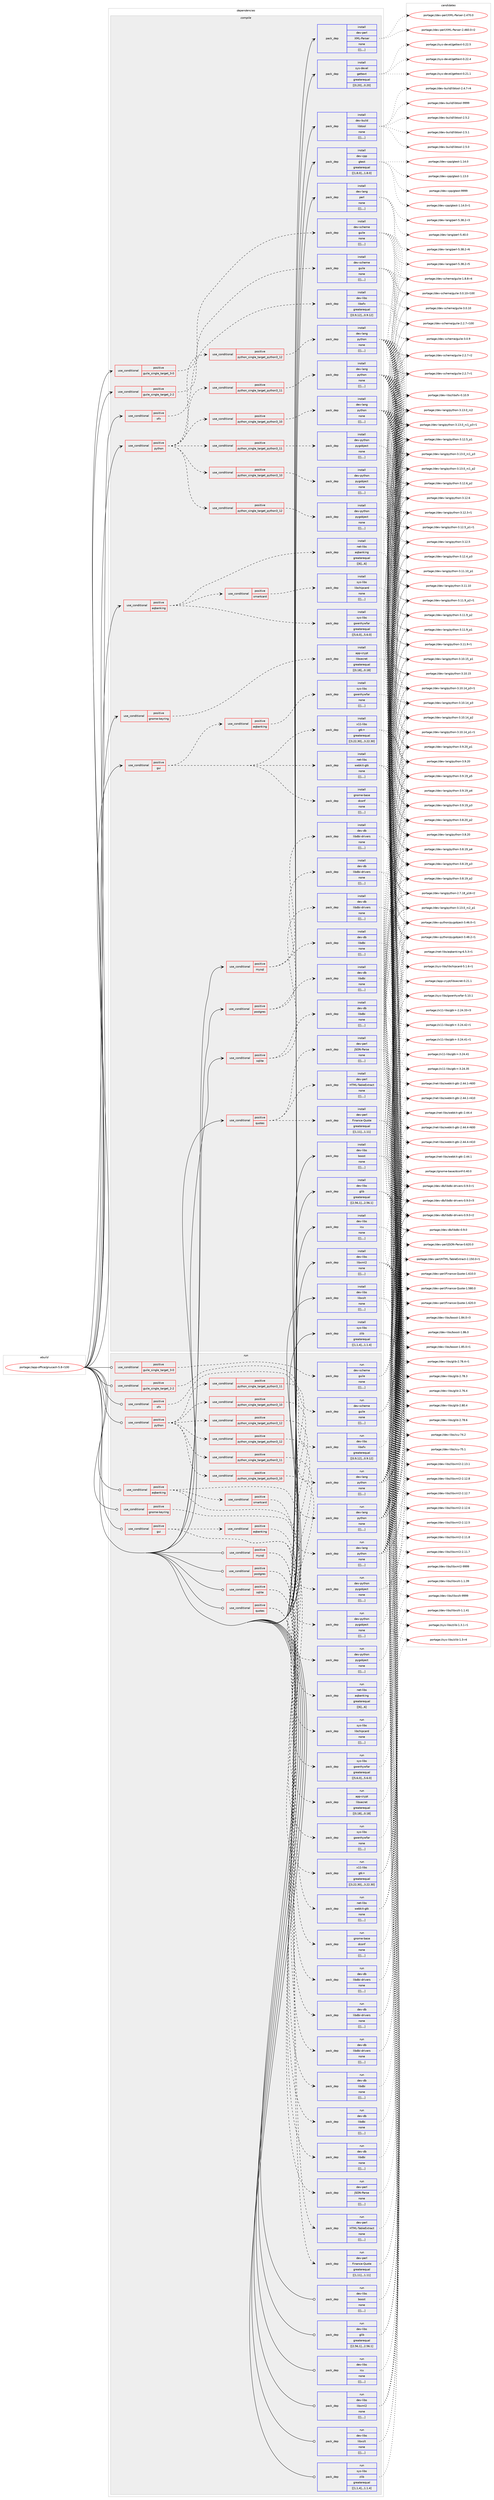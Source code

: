 digraph prolog {

# *************
# Graph options
# *************

newrank=true;
concentrate=true;
compound=true;
graph [rankdir=LR,fontname=Helvetica,fontsize=10,ranksep=1.5];#, ranksep=2.5, nodesep=0.2];
edge  [arrowhead=vee];
node  [fontname=Helvetica,fontsize=10];

# **********
# The ebuild
# **********

subgraph cluster_leftcol {
color=gray;
label=<<i>ebuild</i>>;
id [label="portage://app-office/gnucash-5.8-r100", color=red, width=4, href="../app-office/gnucash-5.8-r100.svg"];
}

# ****************
# The dependencies
# ****************

subgraph cluster_midcol {
color=gray;
label=<<i>dependencies</i>>;
subgraph cluster_compile {
fillcolor="#eeeeee";
style=filled;
label=<<i>compile</i>>;
subgraph cond13455 {
dependency46148 [label=<<TABLE BORDER="0" CELLBORDER="1" CELLSPACING="0" CELLPADDING="4"><TR><TD ROWSPAN="3" CELLPADDING="10">use_conditional</TD></TR><TR><TD>positive</TD></TR><TR><TD>aqbanking</TD></TR></TABLE>>, shape=none, color=red];
subgraph pack32283 {
dependency46149 [label=<<TABLE BORDER="0" CELLBORDER="1" CELLSPACING="0" CELLPADDING="4" WIDTH="220"><TR><TD ROWSPAN="6" CELLPADDING="30">pack_dep</TD></TR><TR><TD WIDTH="110">install</TD></TR><TR><TD>net-libs</TD></TR><TR><TD>aqbanking</TD></TR><TR><TD>greaterequal</TD></TR><TR><TD>[[6],,,6]</TD></TR></TABLE>>, shape=none, color=blue];
}
dependency46148:e -> dependency46149:w [weight=20,style="dashed",arrowhead="vee"];
subgraph pack32284 {
dependency46150 [label=<<TABLE BORDER="0" CELLBORDER="1" CELLSPACING="0" CELLPADDING="4" WIDTH="220"><TR><TD ROWSPAN="6" CELLPADDING="30">pack_dep</TD></TR><TR><TD WIDTH="110">install</TD></TR><TR><TD>sys-libs</TD></TR><TR><TD>gwenhywfar</TD></TR><TR><TD>greaterequal</TD></TR><TR><TD>[[5,6,0],,,5.6.0]</TD></TR></TABLE>>, shape=none, color=blue];
}
dependency46148:e -> dependency46150:w [weight=20,style="dashed",arrowhead="vee"];
subgraph cond13456 {
dependency46151 [label=<<TABLE BORDER="0" CELLBORDER="1" CELLSPACING="0" CELLPADDING="4"><TR><TD ROWSPAN="3" CELLPADDING="10">use_conditional</TD></TR><TR><TD>positive</TD></TR><TR><TD>smartcard</TD></TR></TABLE>>, shape=none, color=red];
subgraph pack32285 {
dependency46152 [label=<<TABLE BORDER="0" CELLBORDER="1" CELLSPACING="0" CELLPADDING="4" WIDTH="220"><TR><TD ROWSPAN="6" CELLPADDING="30">pack_dep</TD></TR><TR><TD WIDTH="110">install</TD></TR><TR><TD>sys-libs</TD></TR><TR><TD>libchipcard</TD></TR><TR><TD>none</TD></TR><TR><TD>[[],,,,]</TD></TR></TABLE>>, shape=none, color=blue];
}
dependency46151:e -> dependency46152:w [weight=20,style="dashed",arrowhead="vee"];
}
dependency46148:e -> dependency46151:w [weight=20,style="dashed",arrowhead="vee"];
}
id:e -> dependency46148:w [weight=20,style="solid",arrowhead="vee"];
subgraph cond13457 {
dependency46153 [label=<<TABLE BORDER="0" CELLBORDER="1" CELLSPACING="0" CELLPADDING="4"><TR><TD ROWSPAN="3" CELLPADDING="10">use_conditional</TD></TR><TR><TD>positive</TD></TR><TR><TD>gnome-keyring</TD></TR></TABLE>>, shape=none, color=red];
subgraph pack32286 {
dependency46154 [label=<<TABLE BORDER="0" CELLBORDER="1" CELLSPACING="0" CELLPADDING="4" WIDTH="220"><TR><TD ROWSPAN="6" CELLPADDING="30">pack_dep</TD></TR><TR><TD WIDTH="110">install</TD></TR><TR><TD>app-crypt</TD></TR><TR><TD>libsecret</TD></TR><TR><TD>greaterequal</TD></TR><TR><TD>[[0,18],,,0.18]</TD></TR></TABLE>>, shape=none, color=blue];
}
dependency46153:e -> dependency46154:w [weight=20,style="dashed",arrowhead="vee"];
}
id:e -> dependency46153:w [weight=20,style="solid",arrowhead="vee"];
subgraph cond13458 {
dependency46155 [label=<<TABLE BORDER="0" CELLBORDER="1" CELLSPACING="0" CELLPADDING="4"><TR><TD ROWSPAN="3" CELLPADDING="10">use_conditional</TD></TR><TR><TD>positive</TD></TR><TR><TD>gui</TD></TR></TABLE>>, shape=none, color=red];
subgraph pack32287 {
dependency46156 [label=<<TABLE BORDER="0" CELLBORDER="1" CELLSPACING="0" CELLPADDING="4" WIDTH="220"><TR><TD ROWSPAN="6" CELLPADDING="30">pack_dep</TD></TR><TR><TD WIDTH="110">install</TD></TR><TR><TD>x11-libs</TD></TR><TR><TD>gtk+</TD></TR><TR><TD>greaterequal</TD></TR><TR><TD>[[3,22,30],,,3.22.30]</TD></TR></TABLE>>, shape=none, color=blue];
}
dependency46155:e -> dependency46156:w [weight=20,style="dashed",arrowhead="vee"];
subgraph pack32288 {
dependency46157 [label=<<TABLE BORDER="0" CELLBORDER="1" CELLSPACING="0" CELLPADDING="4" WIDTH="220"><TR><TD ROWSPAN="6" CELLPADDING="30">pack_dep</TD></TR><TR><TD WIDTH="110">install</TD></TR><TR><TD>gnome-base</TD></TR><TR><TD>dconf</TD></TR><TR><TD>none</TD></TR><TR><TD>[[],,,,]</TD></TR></TABLE>>, shape=none, color=blue];
}
dependency46155:e -> dependency46157:w [weight=20,style="dashed",arrowhead="vee"];
subgraph pack32289 {
dependency46158 [label=<<TABLE BORDER="0" CELLBORDER="1" CELLSPACING="0" CELLPADDING="4" WIDTH="220"><TR><TD ROWSPAN="6" CELLPADDING="30">pack_dep</TD></TR><TR><TD WIDTH="110">install</TD></TR><TR><TD>net-libs</TD></TR><TR><TD>webkit-gtk</TD></TR><TR><TD>none</TD></TR><TR><TD>[[],,,,]</TD></TR></TABLE>>, shape=none, color=blue];
}
dependency46155:e -> dependency46158:w [weight=20,style="dashed",arrowhead="vee"];
subgraph cond13459 {
dependency46159 [label=<<TABLE BORDER="0" CELLBORDER="1" CELLSPACING="0" CELLPADDING="4"><TR><TD ROWSPAN="3" CELLPADDING="10">use_conditional</TD></TR><TR><TD>positive</TD></TR><TR><TD>aqbanking</TD></TR></TABLE>>, shape=none, color=red];
subgraph pack32290 {
dependency46160 [label=<<TABLE BORDER="0" CELLBORDER="1" CELLSPACING="0" CELLPADDING="4" WIDTH="220"><TR><TD ROWSPAN="6" CELLPADDING="30">pack_dep</TD></TR><TR><TD WIDTH="110">install</TD></TR><TR><TD>sys-libs</TD></TR><TR><TD>gwenhywfar</TD></TR><TR><TD>none</TD></TR><TR><TD>[[],,,,]</TD></TR></TABLE>>, shape=none, color=blue];
}
dependency46159:e -> dependency46160:w [weight=20,style="dashed",arrowhead="vee"];
}
dependency46155:e -> dependency46159:w [weight=20,style="dashed",arrowhead="vee"];
}
id:e -> dependency46155:w [weight=20,style="solid",arrowhead="vee"];
subgraph cond13460 {
dependency46161 [label=<<TABLE BORDER="0" CELLBORDER="1" CELLSPACING="0" CELLPADDING="4"><TR><TD ROWSPAN="3" CELLPADDING="10">use_conditional</TD></TR><TR><TD>positive</TD></TR><TR><TD>guile_single_target_2-2</TD></TR></TABLE>>, shape=none, color=red];
subgraph pack32291 {
dependency46162 [label=<<TABLE BORDER="0" CELLBORDER="1" CELLSPACING="0" CELLPADDING="4" WIDTH="220"><TR><TD ROWSPAN="6" CELLPADDING="30">pack_dep</TD></TR><TR><TD WIDTH="110">install</TD></TR><TR><TD>dev-scheme</TD></TR><TR><TD>guile</TD></TR><TR><TD>none</TD></TR><TR><TD>[[],,,,]</TD></TR></TABLE>>, shape=none, color=blue];
}
dependency46161:e -> dependency46162:w [weight=20,style="dashed",arrowhead="vee"];
}
id:e -> dependency46161:w [weight=20,style="solid",arrowhead="vee"];
subgraph cond13461 {
dependency46163 [label=<<TABLE BORDER="0" CELLBORDER="1" CELLSPACING="0" CELLPADDING="4"><TR><TD ROWSPAN="3" CELLPADDING="10">use_conditional</TD></TR><TR><TD>positive</TD></TR><TR><TD>guile_single_target_3-0</TD></TR></TABLE>>, shape=none, color=red];
subgraph pack32292 {
dependency46164 [label=<<TABLE BORDER="0" CELLBORDER="1" CELLSPACING="0" CELLPADDING="4" WIDTH="220"><TR><TD ROWSPAN="6" CELLPADDING="30">pack_dep</TD></TR><TR><TD WIDTH="110">install</TD></TR><TR><TD>dev-scheme</TD></TR><TR><TD>guile</TD></TR><TR><TD>none</TD></TR><TR><TD>[[],,,,]</TD></TR></TABLE>>, shape=none, color=blue];
}
dependency46163:e -> dependency46164:w [weight=20,style="dashed",arrowhead="vee"];
}
id:e -> dependency46163:w [weight=20,style="solid",arrowhead="vee"];
subgraph cond13462 {
dependency46165 [label=<<TABLE BORDER="0" CELLBORDER="1" CELLSPACING="0" CELLPADDING="4"><TR><TD ROWSPAN="3" CELLPADDING="10">use_conditional</TD></TR><TR><TD>positive</TD></TR><TR><TD>mysql</TD></TR></TABLE>>, shape=none, color=red];
subgraph pack32293 {
dependency46166 [label=<<TABLE BORDER="0" CELLBORDER="1" CELLSPACING="0" CELLPADDING="4" WIDTH="220"><TR><TD ROWSPAN="6" CELLPADDING="30">pack_dep</TD></TR><TR><TD WIDTH="110">install</TD></TR><TR><TD>dev-db</TD></TR><TR><TD>libdbi</TD></TR><TR><TD>none</TD></TR><TR><TD>[[],,,,]</TD></TR></TABLE>>, shape=none, color=blue];
}
dependency46165:e -> dependency46166:w [weight=20,style="dashed",arrowhead="vee"];
subgraph pack32294 {
dependency46167 [label=<<TABLE BORDER="0" CELLBORDER="1" CELLSPACING="0" CELLPADDING="4" WIDTH="220"><TR><TD ROWSPAN="6" CELLPADDING="30">pack_dep</TD></TR><TR><TD WIDTH="110">install</TD></TR><TR><TD>dev-db</TD></TR><TR><TD>libdbi-drivers</TD></TR><TR><TD>none</TD></TR><TR><TD>[[],,,,]</TD></TR></TABLE>>, shape=none, color=blue];
}
dependency46165:e -> dependency46167:w [weight=20,style="dashed",arrowhead="vee"];
}
id:e -> dependency46165:w [weight=20,style="solid",arrowhead="vee"];
subgraph cond13463 {
dependency46168 [label=<<TABLE BORDER="0" CELLBORDER="1" CELLSPACING="0" CELLPADDING="4"><TR><TD ROWSPAN="3" CELLPADDING="10">use_conditional</TD></TR><TR><TD>positive</TD></TR><TR><TD>ofx</TD></TR></TABLE>>, shape=none, color=red];
subgraph pack32295 {
dependency46169 [label=<<TABLE BORDER="0" CELLBORDER="1" CELLSPACING="0" CELLPADDING="4" WIDTH="220"><TR><TD ROWSPAN="6" CELLPADDING="30">pack_dep</TD></TR><TR><TD WIDTH="110">install</TD></TR><TR><TD>dev-libs</TD></TR><TR><TD>libofx</TD></TR><TR><TD>greaterequal</TD></TR><TR><TD>[[0,9,12],,,0.9.12]</TD></TR></TABLE>>, shape=none, color=blue];
}
dependency46168:e -> dependency46169:w [weight=20,style="dashed",arrowhead="vee"];
}
id:e -> dependency46168:w [weight=20,style="solid",arrowhead="vee"];
subgraph cond13464 {
dependency46170 [label=<<TABLE BORDER="0" CELLBORDER="1" CELLSPACING="0" CELLPADDING="4"><TR><TD ROWSPAN="3" CELLPADDING="10">use_conditional</TD></TR><TR><TD>positive</TD></TR><TR><TD>postgres</TD></TR></TABLE>>, shape=none, color=red];
subgraph pack32296 {
dependency46171 [label=<<TABLE BORDER="0" CELLBORDER="1" CELLSPACING="0" CELLPADDING="4" WIDTH="220"><TR><TD ROWSPAN="6" CELLPADDING="30">pack_dep</TD></TR><TR><TD WIDTH="110">install</TD></TR><TR><TD>dev-db</TD></TR><TR><TD>libdbi</TD></TR><TR><TD>none</TD></TR><TR><TD>[[],,,,]</TD></TR></TABLE>>, shape=none, color=blue];
}
dependency46170:e -> dependency46171:w [weight=20,style="dashed",arrowhead="vee"];
subgraph pack32297 {
dependency46172 [label=<<TABLE BORDER="0" CELLBORDER="1" CELLSPACING="0" CELLPADDING="4" WIDTH="220"><TR><TD ROWSPAN="6" CELLPADDING="30">pack_dep</TD></TR><TR><TD WIDTH="110">install</TD></TR><TR><TD>dev-db</TD></TR><TR><TD>libdbi-drivers</TD></TR><TR><TD>none</TD></TR><TR><TD>[[],,,,]</TD></TR></TABLE>>, shape=none, color=blue];
}
dependency46170:e -> dependency46172:w [weight=20,style="dashed",arrowhead="vee"];
}
id:e -> dependency46170:w [weight=20,style="solid",arrowhead="vee"];
subgraph cond13465 {
dependency46173 [label=<<TABLE BORDER="0" CELLBORDER="1" CELLSPACING="0" CELLPADDING="4"><TR><TD ROWSPAN="3" CELLPADDING="10">use_conditional</TD></TR><TR><TD>positive</TD></TR><TR><TD>python</TD></TR></TABLE>>, shape=none, color=red];
subgraph cond13466 {
dependency46174 [label=<<TABLE BORDER="0" CELLBORDER="1" CELLSPACING="0" CELLPADDING="4"><TR><TD ROWSPAN="3" CELLPADDING="10">use_conditional</TD></TR><TR><TD>positive</TD></TR><TR><TD>python_single_target_python3_10</TD></TR></TABLE>>, shape=none, color=red];
subgraph pack32298 {
dependency46175 [label=<<TABLE BORDER="0" CELLBORDER="1" CELLSPACING="0" CELLPADDING="4" WIDTH="220"><TR><TD ROWSPAN="6" CELLPADDING="30">pack_dep</TD></TR><TR><TD WIDTH="110">install</TD></TR><TR><TD>dev-lang</TD></TR><TR><TD>python</TD></TR><TR><TD>none</TD></TR><TR><TD>[[],,,,]</TD></TR></TABLE>>, shape=none, color=blue];
}
dependency46174:e -> dependency46175:w [weight=20,style="dashed",arrowhead="vee"];
}
dependency46173:e -> dependency46174:w [weight=20,style="dashed",arrowhead="vee"];
subgraph cond13467 {
dependency46176 [label=<<TABLE BORDER="0" CELLBORDER="1" CELLSPACING="0" CELLPADDING="4"><TR><TD ROWSPAN="3" CELLPADDING="10">use_conditional</TD></TR><TR><TD>positive</TD></TR><TR><TD>python_single_target_python3_11</TD></TR></TABLE>>, shape=none, color=red];
subgraph pack32299 {
dependency46177 [label=<<TABLE BORDER="0" CELLBORDER="1" CELLSPACING="0" CELLPADDING="4" WIDTH="220"><TR><TD ROWSPAN="6" CELLPADDING="30">pack_dep</TD></TR><TR><TD WIDTH="110">install</TD></TR><TR><TD>dev-lang</TD></TR><TR><TD>python</TD></TR><TR><TD>none</TD></TR><TR><TD>[[],,,,]</TD></TR></TABLE>>, shape=none, color=blue];
}
dependency46176:e -> dependency46177:w [weight=20,style="dashed",arrowhead="vee"];
}
dependency46173:e -> dependency46176:w [weight=20,style="dashed",arrowhead="vee"];
subgraph cond13468 {
dependency46178 [label=<<TABLE BORDER="0" CELLBORDER="1" CELLSPACING="0" CELLPADDING="4"><TR><TD ROWSPAN="3" CELLPADDING="10">use_conditional</TD></TR><TR><TD>positive</TD></TR><TR><TD>python_single_target_python3_12</TD></TR></TABLE>>, shape=none, color=red];
subgraph pack32300 {
dependency46179 [label=<<TABLE BORDER="0" CELLBORDER="1" CELLSPACING="0" CELLPADDING="4" WIDTH="220"><TR><TD ROWSPAN="6" CELLPADDING="30">pack_dep</TD></TR><TR><TD WIDTH="110">install</TD></TR><TR><TD>dev-lang</TD></TR><TR><TD>python</TD></TR><TR><TD>none</TD></TR><TR><TD>[[],,,,]</TD></TR></TABLE>>, shape=none, color=blue];
}
dependency46178:e -> dependency46179:w [weight=20,style="dashed",arrowhead="vee"];
}
dependency46173:e -> dependency46178:w [weight=20,style="dashed",arrowhead="vee"];
subgraph cond13469 {
dependency46180 [label=<<TABLE BORDER="0" CELLBORDER="1" CELLSPACING="0" CELLPADDING="4"><TR><TD ROWSPAN="3" CELLPADDING="10">use_conditional</TD></TR><TR><TD>positive</TD></TR><TR><TD>python_single_target_python3_10</TD></TR></TABLE>>, shape=none, color=red];
subgraph pack32301 {
dependency46181 [label=<<TABLE BORDER="0" CELLBORDER="1" CELLSPACING="0" CELLPADDING="4" WIDTH="220"><TR><TD ROWSPAN="6" CELLPADDING="30">pack_dep</TD></TR><TR><TD WIDTH="110">install</TD></TR><TR><TD>dev-python</TD></TR><TR><TD>pygobject</TD></TR><TR><TD>none</TD></TR><TR><TD>[[],,,,]</TD></TR></TABLE>>, shape=none, color=blue];
}
dependency46180:e -> dependency46181:w [weight=20,style="dashed",arrowhead="vee"];
}
dependency46173:e -> dependency46180:w [weight=20,style="dashed",arrowhead="vee"];
subgraph cond13470 {
dependency46182 [label=<<TABLE BORDER="0" CELLBORDER="1" CELLSPACING="0" CELLPADDING="4"><TR><TD ROWSPAN="3" CELLPADDING="10">use_conditional</TD></TR><TR><TD>positive</TD></TR><TR><TD>python_single_target_python3_11</TD></TR></TABLE>>, shape=none, color=red];
subgraph pack32302 {
dependency46183 [label=<<TABLE BORDER="0" CELLBORDER="1" CELLSPACING="0" CELLPADDING="4" WIDTH="220"><TR><TD ROWSPAN="6" CELLPADDING="30">pack_dep</TD></TR><TR><TD WIDTH="110">install</TD></TR><TR><TD>dev-python</TD></TR><TR><TD>pygobject</TD></TR><TR><TD>none</TD></TR><TR><TD>[[],,,,]</TD></TR></TABLE>>, shape=none, color=blue];
}
dependency46182:e -> dependency46183:w [weight=20,style="dashed",arrowhead="vee"];
}
dependency46173:e -> dependency46182:w [weight=20,style="dashed",arrowhead="vee"];
subgraph cond13471 {
dependency46184 [label=<<TABLE BORDER="0" CELLBORDER="1" CELLSPACING="0" CELLPADDING="4"><TR><TD ROWSPAN="3" CELLPADDING="10">use_conditional</TD></TR><TR><TD>positive</TD></TR><TR><TD>python_single_target_python3_12</TD></TR></TABLE>>, shape=none, color=red];
subgraph pack32303 {
dependency46185 [label=<<TABLE BORDER="0" CELLBORDER="1" CELLSPACING="0" CELLPADDING="4" WIDTH="220"><TR><TD ROWSPAN="6" CELLPADDING="30">pack_dep</TD></TR><TR><TD WIDTH="110">install</TD></TR><TR><TD>dev-python</TD></TR><TR><TD>pygobject</TD></TR><TR><TD>none</TD></TR><TR><TD>[[],,,,]</TD></TR></TABLE>>, shape=none, color=blue];
}
dependency46184:e -> dependency46185:w [weight=20,style="dashed",arrowhead="vee"];
}
dependency46173:e -> dependency46184:w [weight=20,style="dashed",arrowhead="vee"];
}
id:e -> dependency46173:w [weight=20,style="solid",arrowhead="vee"];
subgraph cond13472 {
dependency46186 [label=<<TABLE BORDER="0" CELLBORDER="1" CELLSPACING="0" CELLPADDING="4"><TR><TD ROWSPAN="3" CELLPADDING="10">use_conditional</TD></TR><TR><TD>positive</TD></TR><TR><TD>quotes</TD></TR></TABLE>>, shape=none, color=red];
subgraph pack32304 {
dependency46187 [label=<<TABLE BORDER="0" CELLBORDER="1" CELLSPACING="0" CELLPADDING="4" WIDTH="220"><TR><TD ROWSPAN="6" CELLPADDING="30">pack_dep</TD></TR><TR><TD WIDTH="110">install</TD></TR><TR><TD>dev-perl</TD></TR><TR><TD>Finance-Quote</TD></TR><TR><TD>greaterequal</TD></TR><TR><TD>[[1,11],,,1.11]</TD></TR></TABLE>>, shape=none, color=blue];
}
dependency46186:e -> dependency46187:w [weight=20,style="dashed",arrowhead="vee"];
subgraph pack32305 {
dependency46188 [label=<<TABLE BORDER="0" CELLBORDER="1" CELLSPACING="0" CELLPADDING="4" WIDTH="220"><TR><TD ROWSPAN="6" CELLPADDING="30">pack_dep</TD></TR><TR><TD WIDTH="110">install</TD></TR><TR><TD>dev-perl</TD></TR><TR><TD>JSON-Parse</TD></TR><TR><TD>none</TD></TR><TR><TD>[[],,,,]</TD></TR></TABLE>>, shape=none, color=blue];
}
dependency46186:e -> dependency46188:w [weight=20,style="dashed",arrowhead="vee"];
subgraph pack32306 {
dependency46189 [label=<<TABLE BORDER="0" CELLBORDER="1" CELLSPACING="0" CELLPADDING="4" WIDTH="220"><TR><TD ROWSPAN="6" CELLPADDING="30">pack_dep</TD></TR><TR><TD WIDTH="110">install</TD></TR><TR><TD>dev-perl</TD></TR><TR><TD>HTML-TableExtract</TD></TR><TR><TD>none</TD></TR><TR><TD>[[],,,,]</TD></TR></TABLE>>, shape=none, color=blue];
}
dependency46186:e -> dependency46189:w [weight=20,style="dashed",arrowhead="vee"];
}
id:e -> dependency46186:w [weight=20,style="solid",arrowhead="vee"];
subgraph cond13473 {
dependency46190 [label=<<TABLE BORDER="0" CELLBORDER="1" CELLSPACING="0" CELLPADDING="4"><TR><TD ROWSPAN="3" CELLPADDING="10">use_conditional</TD></TR><TR><TD>positive</TD></TR><TR><TD>sqlite</TD></TR></TABLE>>, shape=none, color=red];
subgraph pack32307 {
dependency46191 [label=<<TABLE BORDER="0" CELLBORDER="1" CELLSPACING="0" CELLPADDING="4" WIDTH="220"><TR><TD ROWSPAN="6" CELLPADDING="30">pack_dep</TD></TR><TR><TD WIDTH="110">install</TD></TR><TR><TD>dev-db</TD></TR><TR><TD>libdbi</TD></TR><TR><TD>none</TD></TR><TR><TD>[[],,,,]</TD></TR></TABLE>>, shape=none, color=blue];
}
dependency46190:e -> dependency46191:w [weight=20,style="dashed",arrowhead="vee"];
subgraph pack32308 {
dependency46192 [label=<<TABLE BORDER="0" CELLBORDER="1" CELLSPACING="0" CELLPADDING="4" WIDTH="220"><TR><TD ROWSPAN="6" CELLPADDING="30">pack_dep</TD></TR><TR><TD WIDTH="110">install</TD></TR><TR><TD>dev-db</TD></TR><TR><TD>libdbi-drivers</TD></TR><TR><TD>none</TD></TR><TR><TD>[[],,,,]</TD></TR></TABLE>>, shape=none, color=blue];
}
dependency46190:e -> dependency46192:w [weight=20,style="dashed",arrowhead="vee"];
}
id:e -> dependency46190:w [weight=20,style="solid",arrowhead="vee"];
subgraph pack32309 {
dependency46193 [label=<<TABLE BORDER="0" CELLBORDER="1" CELLSPACING="0" CELLPADDING="4" WIDTH="220"><TR><TD ROWSPAN="6" CELLPADDING="30">pack_dep</TD></TR><TR><TD WIDTH="110">install</TD></TR><TR><TD>dev-build</TD></TR><TR><TD>libtool</TD></TR><TR><TD>none</TD></TR><TR><TD>[[],,,,]</TD></TR></TABLE>>, shape=none, color=blue];
}
id:e -> dependency46193:w [weight=20,style="solid",arrowhead="vee"];
subgraph pack32310 {
dependency46194 [label=<<TABLE BORDER="0" CELLBORDER="1" CELLSPACING="0" CELLPADDING="4" WIDTH="220"><TR><TD ROWSPAN="6" CELLPADDING="30">pack_dep</TD></TR><TR><TD WIDTH="110">install</TD></TR><TR><TD>dev-cpp</TD></TR><TR><TD>gtest</TD></TR><TR><TD>greaterequal</TD></TR><TR><TD>[[1,8,0],,,1.8.0]</TD></TR></TABLE>>, shape=none, color=blue];
}
id:e -> dependency46194:w [weight=20,style="solid",arrowhead="vee"];
subgraph pack32311 {
dependency46195 [label=<<TABLE BORDER="0" CELLBORDER="1" CELLSPACING="0" CELLPADDING="4" WIDTH="220"><TR><TD ROWSPAN="6" CELLPADDING="30">pack_dep</TD></TR><TR><TD WIDTH="110">install</TD></TR><TR><TD>dev-lang</TD></TR><TR><TD>perl</TD></TR><TR><TD>none</TD></TR><TR><TD>[[],,,,]</TD></TR></TABLE>>, shape=none, color=blue];
}
id:e -> dependency46195:w [weight=20,style="solid",arrowhead="vee"];
subgraph pack32312 {
dependency46196 [label=<<TABLE BORDER="0" CELLBORDER="1" CELLSPACING="0" CELLPADDING="4" WIDTH="220"><TR><TD ROWSPAN="6" CELLPADDING="30">pack_dep</TD></TR><TR><TD WIDTH="110">install</TD></TR><TR><TD>dev-libs</TD></TR><TR><TD>boost</TD></TR><TR><TD>none</TD></TR><TR><TD>[[],,,,]</TD></TR></TABLE>>, shape=none, color=blue];
}
id:e -> dependency46196:w [weight=20,style="solid",arrowhead="vee"];
subgraph pack32313 {
dependency46197 [label=<<TABLE BORDER="0" CELLBORDER="1" CELLSPACING="0" CELLPADDING="4" WIDTH="220"><TR><TD ROWSPAN="6" CELLPADDING="30">pack_dep</TD></TR><TR><TD WIDTH="110">install</TD></TR><TR><TD>dev-libs</TD></TR><TR><TD>glib</TD></TR><TR><TD>greaterequal</TD></TR><TR><TD>[[2,56,1],,,2.56.1]</TD></TR></TABLE>>, shape=none, color=blue];
}
id:e -> dependency46197:w [weight=20,style="solid",arrowhead="vee"];
subgraph pack32314 {
dependency46198 [label=<<TABLE BORDER="0" CELLBORDER="1" CELLSPACING="0" CELLPADDING="4" WIDTH="220"><TR><TD ROWSPAN="6" CELLPADDING="30">pack_dep</TD></TR><TR><TD WIDTH="110">install</TD></TR><TR><TD>dev-libs</TD></TR><TR><TD>icu</TD></TR><TR><TD>none</TD></TR><TR><TD>[[],,,,]</TD></TR></TABLE>>, shape=none, color=blue];
}
id:e -> dependency46198:w [weight=20,style="solid",arrowhead="vee"];
subgraph pack32315 {
dependency46199 [label=<<TABLE BORDER="0" CELLBORDER="1" CELLSPACING="0" CELLPADDING="4" WIDTH="220"><TR><TD ROWSPAN="6" CELLPADDING="30">pack_dep</TD></TR><TR><TD WIDTH="110">install</TD></TR><TR><TD>dev-libs</TD></TR><TR><TD>libxml2</TD></TR><TR><TD>none</TD></TR><TR><TD>[[],,,,]</TD></TR></TABLE>>, shape=none, color=blue];
}
id:e -> dependency46199:w [weight=20,style="solid",arrowhead="vee"];
subgraph pack32316 {
dependency46200 [label=<<TABLE BORDER="0" CELLBORDER="1" CELLSPACING="0" CELLPADDING="4" WIDTH="220"><TR><TD ROWSPAN="6" CELLPADDING="30">pack_dep</TD></TR><TR><TD WIDTH="110">install</TD></TR><TR><TD>dev-libs</TD></TR><TR><TD>libxslt</TD></TR><TR><TD>none</TD></TR><TR><TD>[[],,,,]</TD></TR></TABLE>>, shape=none, color=blue];
}
id:e -> dependency46200:w [weight=20,style="solid",arrowhead="vee"];
subgraph pack32317 {
dependency46201 [label=<<TABLE BORDER="0" CELLBORDER="1" CELLSPACING="0" CELLPADDING="4" WIDTH="220"><TR><TD ROWSPAN="6" CELLPADDING="30">pack_dep</TD></TR><TR><TD WIDTH="110">install</TD></TR><TR><TD>dev-perl</TD></TR><TR><TD>XML-Parser</TD></TR><TR><TD>none</TD></TR><TR><TD>[[],,,,]</TD></TR></TABLE>>, shape=none, color=blue];
}
id:e -> dependency46201:w [weight=20,style="solid",arrowhead="vee"];
subgraph pack32318 {
dependency46202 [label=<<TABLE BORDER="0" CELLBORDER="1" CELLSPACING="0" CELLPADDING="4" WIDTH="220"><TR><TD ROWSPAN="6" CELLPADDING="30">pack_dep</TD></TR><TR><TD WIDTH="110">install</TD></TR><TR><TD>sys-devel</TD></TR><TR><TD>gettext</TD></TR><TR><TD>greaterequal</TD></TR><TR><TD>[[0,20],,,0.20]</TD></TR></TABLE>>, shape=none, color=blue];
}
id:e -> dependency46202:w [weight=20,style="solid",arrowhead="vee"];
subgraph pack32319 {
dependency46203 [label=<<TABLE BORDER="0" CELLBORDER="1" CELLSPACING="0" CELLPADDING="4" WIDTH="220"><TR><TD ROWSPAN="6" CELLPADDING="30">pack_dep</TD></TR><TR><TD WIDTH="110">install</TD></TR><TR><TD>sys-libs</TD></TR><TR><TD>zlib</TD></TR><TR><TD>greaterequal</TD></TR><TR><TD>[[1,1,4],,,1.1.4]</TD></TR></TABLE>>, shape=none, color=blue];
}
id:e -> dependency46203:w [weight=20,style="solid",arrowhead="vee"];
}
subgraph cluster_compileandrun {
fillcolor="#eeeeee";
style=filled;
label=<<i>compile and run</i>>;
}
subgraph cluster_run {
fillcolor="#eeeeee";
style=filled;
label=<<i>run</i>>;
subgraph cond13474 {
dependency46204 [label=<<TABLE BORDER="0" CELLBORDER="1" CELLSPACING="0" CELLPADDING="4"><TR><TD ROWSPAN="3" CELLPADDING="10">use_conditional</TD></TR><TR><TD>positive</TD></TR><TR><TD>aqbanking</TD></TR></TABLE>>, shape=none, color=red];
subgraph pack32320 {
dependency46205 [label=<<TABLE BORDER="0" CELLBORDER="1" CELLSPACING="0" CELLPADDING="4" WIDTH="220"><TR><TD ROWSPAN="6" CELLPADDING="30">pack_dep</TD></TR><TR><TD WIDTH="110">run</TD></TR><TR><TD>net-libs</TD></TR><TR><TD>aqbanking</TD></TR><TR><TD>greaterequal</TD></TR><TR><TD>[[6],,,6]</TD></TR></TABLE>>, shape=none, color=blue];
}
dependency46204:e -> dependency46205:w [weight=20,style="dashed",arrowhead="vee"];
subgraph pack32321 {
dependency46206 [label=<<TABLE BORDER="0" CELLBORDER="1" CELLSPACING="0" CELLPADDING="4" WIDTH="220"><TR><TD ROWSPAN="6" CELLPADDING="30">pack_dep</TD></TR><TR><TD WIDTH="110">run</TD></TR><TR><TD>sys-libs</TD></TR><TR><TD>gwenhywfar</TD></TR><TR><TD>greaterequal</TD></TR><TR><TD>[[5,6,0],,,5.6.0]</TD></TR></TABLE>>, shape=none, color=blue];
}
dependency46204:e -> dependency46206:w [weight=20,style="dashed",arrowhead="vee"];
subgraph cond13475 {
dependency46207 [label=<<TABLE BORDER="0" CELLBORDER="1" CELLSPACING="0" CELLPADDING="4"><TR><TD ROWSPAN="3" CELLPADDING="10">use_conditional</TD></TR><TR><TD>positive</TD></TR><TR><TD>smartcard</TD></TR></TABLE>>, shape=none, color=red];
subgraph pack32322 {
dependency46208 [label=<<TABLE BORDER="0" CELLBORDER="1" CELLSPACING="0" CELLPADDING="4" WIDTH="220"><TR><TD ROWSPAN="6" CELLPADDING="30">pack_dep</TD></TR><TR><TD WIDTH="110">run</TD></TR><TR><TD>sys-libs</TD></TR><TR><TD>libchipcard</TD></TR><TR><TD>none</TD></TR><TR><TD>[[],,,,]</TD></TR></TABLE>>, shape=none, color=blue];
}
dependency46207:e -> dependency46208:w [weight=20,style="dashed",arrowhead="vee"];
}
dependency46204:e -> dependency46207:w [weight=20,style="dashed",arrowhead="vee"];
}
id:e -> dependency46204:w [weight=20,style="solid",arrowhead="odot"];
subgraph cond13476 {
dependency46209 [label=<<TABLE BORDER="0" CELLBORDER="1" CELLSPACING="0" CELLPADDING="4"><TR><TD ROWSPAN="3" CELLPADDING="10">use_conditional</TD></TR><TR><TD>positive</TD></TR><TR><TD>gnome-keyring</TD></TR></TABLE>>, shape=none, color=red];
subgraph pack32323 {
dependency46210 [label=<<TABLE BORDER="0" CELLBORDER="1" CELLSPACING="0" CELLPADDING="4" WIDTH="220"><TR><TD ROWSPAN="6" CELLPADDING="30">pack_dep</TD></TR><TR><TD WIDTH="110">run</TD></TR><TR><TD>app-crypt</TD></TR><TR><TD>libsecret</TD></TR><TR><TD>greaterequal</TD></TR><TR><TD>[[0,18],,,0.18]</TD></TR></TABLE>>, shape=none, color=blue];
}
dependency46209:e -> dependency46210:w [weight=20,style="dashed",arrowhead="vee"];
}
id:e -> dependency46209:w [weight=20,style="solid",arrowhead="odot"];
subgraph cond13477 {
dependency46211 [label=<<TABLE BORDER="0" CELLBORDER="1" CELLSPACING="0" CELLPADDING="4"><TR><TD ROWSPAN="3" CELLPADDING="10">use_conditional</TD></TR><TR><TD>positive</TD></TR><TR><TD>gui</TD></TR></TABLE>>, shape=none, color=red];
subgraph pack32324 {
dependency46212 [label=<<TABLE BORDER="0" CELLBORDER="1" CELLSPACING="0" CELLPADDING="4" WIDTH="220"><TR><TD ROWSPAN="6" CELLPADDING="30">pack_dep</TD></TR><TR><TD WIDTH="110">run</TD></TR><TR><TD>x11-libs</TD></TR><TR><TD>gtk+</TD></TR><TR><TD>greaterequal</TD></TR><TR><TD>[[3,22,30],,,3.22.30]</TD></TR></TABLE>>, shape=none, color=blue];
}
dependency46211:e -> dependency46212:w [weight=20,style="dashed",arrowhead="vee"];
subgraph pack32325 {
dependency46213 [label=<<TABLE BORDER="0" CELLBORDER="1" CELLSPACING="0" CELLPADDING="4" WIDTH="220"><TR><TD ROWSPAN="6" CELLPADDING="30">pack_dep</TD></TR><TR><TD WIDTH="110">run</TD></TR><TR><TD>gnome-base</TD></TR><TR><TD>dconf</TD></TR><TR><TD>none</TD></TR><TR><TD>[[],,,,]</TD></TR></TABLE>>, shape=none, color=blue];
}
dependency46211:e -> dependency46213:w [weight=20,style="dashed",arrowhead="vee"];
subgraph pack32326 {
dependency46214 [label=<<TABLE BORDER="0" CELLBORDER="1" CELLSPACING="0" CELLPADDING="4" WIDTH="220"><TR><TD ROWSPAN="6" CELLPADDING="30">pack_dep</TD></TR><TR><TD WIDTH="110">run</TD></TR><TR><TD>net-libs</TD></TR><TR><TD>webkit-gtk</TD></TR><TR><TD>none</TD></TR><TR><TD>[[],,,,]</TD></TR></TABLE>>, shape=none, color=blue];
}
dependency46211:e -> dependency46214:w [weight=20,style="dashed",arrowhead="vee"];
subgraph cond13478 {
dependency46215 [label=<<TABLE BORDER="0" CELLBORDER="1" CELLSPACING="0" CELLPADDING="4"><TR><TD ROWSPAN="3" CELLPADDING="10">use_conditional</TD></TR><TR><TD>positive</TD></TR><TR><TD>aqbanking</TD></TR></TABLE>>, shape=none, color=red];
subgraph pack32327 {
dependency46216 [label=<<TABLE BORDER="0" CELLBORDER="1" CELLSPACING="0" CELLPADDING="4" WIDTH="220"><TR><TD ROWSPAN="6" CELLPADDING="30">pack_dep</TD></TR><TR><TD WIDTH="110">run</TD></TR><TR><TD>sys-libs</TD></TR><TR><TD>gwenhywfar</TD></TR><TR><TD>none</TD></TR><TR><TD>[[],,,,]</TD></TR></TABLE>>, shape=none, color=blue];
}
dependency46215:e -> dependency46216:w [weight=20,style="dashed",arrowhead="vee"];
}
dependency46211:e -> dependency46215:w [weight=20,style="dashed",arrowhead="vee"];
}
id:e -> dependency46211:w [weight=20,style="solid",arrowhead="odot"];
subgraph cond13479 {
dependency46217 [label=<<TABLE BORDER="0" CELLBORDER="1" CELLSPACING="0" CELLPADDING="4"><TR><TD ROWSPAN="3" CELLPADDING="10">use_conditional</TD></TR><TR><TD>positive</TD></TR><TR><TD>guile_single_target_2-2</TD></TR></TABLE>>, shape=none, color=red];
subgraph pack32328 {
dependency46218 [label=<<TABLE BORDER="0" CELLBORDER="1" CELLSPACING="0" CELLPADDING="4" WIDTH="220"><TR><TD ROWSPAN="6" CELLPADDING="30">pack_dep</TD></TR><TR><TD WIDTH="110">run</TD></TR><TR><TD>dev-scheme</TD></TR><TR><TD>guile</TD></TR><TR><TD>none</TD></TR><TR><TD>[[],,,,]</TD></TR></TABLE>>, shape=none, color=blue];
}
dependency46217:e -> dependency46218:w [weight=20,style="dashed",arrowhead="vee"];
}
id:e -> dependency46217:w [weight=20,style="solid",arrowhead="odot"];
subgraph cond13480 {
dependency46219 [label=<<TABLE BORDER="0" CELLBORDER="1" CELLSPACING="0" CELLPADDING="4"><TR><TD ROWSPAN="3" CELLPADDING="10">use_conditional</TD></TR><TR><TD>positive</TD></TR><TR><TD>guile_single_target_3-0</TD></TR></TABLE>>, shape=none, color=red];
subgraph pack32329 {
dependency46220 [label=<<TABLE BORDER="0" CELLBORDER="1" CELLSPACING="0" CELLPADDING="4" WIDTH="220"><TR><TD ROWSPAN="6" CELLPADDING="30">pack_dep</TD></TR><TR><TD WIDTH="110">run</TD></TR><TR><TD>dev-scheme</TD></TR><TR><TD>guile</TD></TR><TR><TD>none</TD></TR><TR><TD>[[],,,,]</TD></TR></TABLE>>, shape=none, color=blue];
}
dependency46219:e -> dependency46220:w [weight=20,style="dashed",arrowhead="vee"];
}
id:e -> dependency46219:w [weight=20,style="solid",arrowhead="odot"];
subgraph cond13481 {
dependency46221 [label=<<TABLE BORDER="0" CELLBORDER="1" CELLSPACING="0" CELLPADDING="4"><TR><TD ROWSPAN="3" CELLPADDING="10">use_conditional</TD></TR><TR><TD>positive</TD></TR><TR><TD>mysql</TD></TR></TABLE>>, shape=none, color=red];
subgraph pack32330 {
dependency46222 [label=<<TABLE BORDER="0" CELLBORDER="1" CELLSPACING="0" CELLPADDING="4" WIDTH="220"><TR><TD ROWSPAN="6" CELLPADDING="30">pack_dep</TD></TR><TR><TD WIDTH="110">run</TD></TR><TR><TD>dev-db</TD></TR><TR><TD>libdbi</TD></TR><TR><TD>none</TD></TR><TR><TD>[[],,,,]</TD></TR></TABLE>>, shape=none, color=blue];
}
dependency46221:e -> dependency46222:w [weight=20,style="dashed",arrowhead="vee"];
subgraph pack32331 {
dependency46223 [label=<<TABLE BORDER="0" CELLBORDER="1" CELLSPACING="0" CELLPADDING="4" WIDTH="220"><TR><TD ROWSPAN="6" CELLPADDING="30">pack_dep</TD></TR><TR><TD WIDTH="110">run</TD></TR><TR><TD>dev-db</TD></TR><TR><TD>libdbi-drivers</TD></TR><TR><TD>none</TD></TR><TR><TD>[[],,,,]</TD></TR></TABLE>>, shape=none, color=blue];
}
dependency46221:e -> dependency46223:w [weight=20,style="dashed",arrowhead="vee"];
}
id:e -> dependency46221:w [weight=20,style="solid",arrowhead="odot"];
subgraph cond13482 {
dependency46224 [label=<<TABLE BORDER="0" CELLBORDER="1" CELLSPACING="0" CELLPADDING="4"><TR><TD ROWSPAN="3" CELLPADDING="10">use_conditional</TD></TR><TR><TD>positive</TD></TR><TR><TD>ofx</TD></TR></TABLE>>, shape=none, color=red];
subgraph pack32332 {
dependency46225 [label=<<TABLE BORDER="0" CELLBORDER="1" CELLSPACING="0" CELLPADDING="4" WIDTH="220"><TR><TD ROWSPAN="6" CELLPADDING="30">pack_dep</TD></TR><TR><TD WIDTH="110">run</TD></TR><TR><TD>dev-libs</TD></TR><TR><TD>libofx</TD></TR><TR><TD>greaterequal</TD></TR><TR><TD>[[0,9,12],,,0.9.12]</TD></TR></TABLE>>, shape=none, color=blue];
}
dependency46224:e -> dependency46225:w [weight=20,style="dashed",arrowhead="vee"];
}
id:e -> dependency46224:w [weight=20,style="solid",arrowhead="odot"];
subgraph cond13483 {
dependency46226 [label=<<TABLE BORDER="0" CELLBORDER="1" CELLSPACING="0" CELLPADDING="4"><TR><TD ROWSPAN="3" CELLPADDING="10">use_conditional</TD></TR><TR><TD>positive</TD></TR><TR><TD>postgres</TD></TR></TABLE>>, shape=none, color=red];
subgraph pack32333 {
dependency46227 [label=<<TABLE BORDER="0" CELLBORDER="1" CELLSPACING="0" CELLPADDING="4" WIDTH="220"><TR><TD ROWSPAN="6" CELLPADDING="30">pack_dep</TD></TR><TR><TD WIDTH="110">run</TD></TR><TR><TD>dev-db</TD></TR><TR><TD>libdbi</TD></TR><TR><TD>none</TD></TR><TR><TD>[[],,,,]</TD></TR></TABLE>>, shape=none, color=blue];
}
dependency46226:e -> dependency46227:w [weight=20,style="dashed",arrowhead="vee"];
subgraph pack32334 {
dependency46228 [label=<<TABLE BORDER="0" CELLBORDER="1" CELLSPACING="0" CELLPADDING="4" WIDTH="220"><TR><TD ROWSPAN="6" CELLPADDING="30">pack_dep</TD></TR><TR><TD WIDTH="110">run</TD></TR><TR><TD>dev-db</TD></TR><TR><TD>libdbi-drivers</TD></TR><TR><TD>none</TD></TR><TR><TD>[[],,,,]</TD></TR></TABLE>>, shape=none, color=blue];
}
dependency46226:e -> dependency46228:w [weight=20,style="dashed",arrowhead="vee"];
}
id:e -> dependency46226:w [weight=20,style="solid",arrowhead="odot"];
subgraph cond13484 {
dependency46229 [label=<<TABLE BORDER="0" CELLBORDER="1" CELLSPACING="0" CELLPADDING="4"><TR><TD ROWSPAN="3" CELLPADDING="10">use_conditional</TD></TR><TR><TD>positive</TD></TR><TR><TD>python</TD></TR></TABLE>>, shape=none, color=red];
subgraph cond13485 {
dependency46230 [label=<<TABLE BORDER="0" CELLBORDER="1" CELLSPACING="0" CELLPADDING="4"><TR><TD ROWSPAN="3" CELLPADDING="10">use_conditional</TD></TR><TR><TD>positive</TD></TR><TR><TD>python_single_target_python3_10</TD></TR></TABLE>>, shape=none, color=red];
subgraph pack32335 {
dependency46231 [label=<<TABLE BORDER="0" CELLBORDER="1" CELLSPACING="0" CELLPADDING="4" WIDTH="220"><TR><TD ROWSPAN="6" CELLPADDING="30">pack_dep</TD></TR><TR><TD WIDTH="110">run</TD></TR><TR><TD>dev-lang</TD></TR><TR><TD>python</TD></TR><TR><TD>none</TD></TR><TR><TD>[[],,,,]</TD></TR></TABLE>>, shape=none, color=blue];
}
dependency46230:e -> dependency46231:w [weight=20,style="dashed",arrowhead="vee"];
}
dependency46229:e -> dependency46230:w [weight=20,style="dashed",arrowhead="vee"];
subgraph cond13486 {
dependency46232 [label=<<TABLE BORDER="0" CELLBORDER="1" CELLSPACING="0" CELLPADDING="4"><TR><TD ROWSPAN="3" CELLPADDING="10">use_conditional</TD></TR><TR><TD>positive</TD></TR><TR><TD>python_single_target_python3_11</TD></TR></TABLE>>, shape=none, color=red];
subgraph pack32336 {
dependency46233 [label=<<TABLE BORDER="0" CELLBORDER="1" CELLSPACING="0" CELLPADDING="4" WIDTH="220"><TR><TD ROWSPAN="6" CELLPADDING="30">pack_dep</TD></TR><TR><TD WIDTH="110">run</TD></TR><TR><TD>dev-lang</TD></TR><TR><TD>python</TD></TR><TR><TD>none</TD></TR><TR><TD>[[],,,,]</TD></TR></TABLE>>, shape=none, color=blue];
}
dependency46232:e -> dependency46233:w [weight=20,style="dashed",arrowhead="vee"];
}
dependency46229:e -> dependency46232:w [weight=20,style="dashed",arrowhead="vee"];
subgraph cond13487 {
dependency46234 [label=<<TABLE BORDER="0" CELLBORDER="1" CELLSPACING="0" CELLPADDING="4"><TR><TD ROWSPAN="3" CELLPADDING="10">use_conditional</TD></TR><TR><TD>positive</TD></TR><TR><TD>python_single_target_python3_12</TD></TR></TABLE>>, shape=none, color=red];
subgraph pack32337 {
dependency46235 [label=<<TABLE BORDER="0" CELLBORDER="1" CELLSPACING="0" CELLPADDING="4" WIDTH="220"><TR><TD ROWSPAN="6" CELLPADDING="30">pack_dep</TD></TR><TR><TD WIDTH="110">run</TD></TR><TR><TD>dev-lang</TD></TR><TR><TD>python</TD></TR><TR><TD>none</TD></TR><TR><TD>[[],,,,]</TD></TR></TABLE>>, shape=none, color=blue];
}
dependency46234:e -> dependency46235:w [weight=20,style="dashed",arrowhead="vee"];
}
dependency46229:e -> dependency46234:w [weight=20,style="dashed",arrowhead="vee"];
subgraph cond13488 {
dependency46236 [label=<<TABLE BORDER="0" CELLBORDER="1" CELLSPACING="0" CELLPADDING="4"><TR><TD ROWSPAN="3" CELLPADDING="10">use_conditional</TD></TR><TR><TD>positive</TD></TR><TR><TD>python_single_target_python3_10</TD></TR></TABLE>>, shape=none, color=red];
subgraph pack32338 {
dependency46237 [label=<<TABLE BORDER="0" CELLBORDER="1" CELLSPACING="0" CELLPADDING="4" WIDTH="220"><TR><TD ROWSPAN="6" CELLPADDING="30">pack_dep</TD></TR><TR><TD WIDTH="110">run</TD></TR><TR><TD>dev-python</TD></TR><TR><TD>pygobject</TD></TR><TR><TD>none</TD></TR><TR><TD>[[],,,,]</TD></TR></TABLE>>, shape=none, color=blue];
}
dependency46236:e -> dependency46237:w [weight=20,style="dashed",arrowhead="vee"];
}
dependency46229:e -> dependency46236:w [weight=20,style="dashed",arrowhead="vee"];
subgraph cond13489 {
dependency46238 [label=<<TABLE BORDER="0" CELLBORDER="1" CELLSPACING="0" CELLPADDING="4"><TR><TD ROWSPAN="3" CELLPADDING="10">use_conditional</TD></TR><TR><TD>positive</TD></TR><TR><TD>python_single_target_python3_11</TD></TR></TABLE>>, shape=none, color=red];
subgraph pack32339 {
dependency46239 [label=<<TABLE BORDER="0" CELLBORDER="1" CELLSPACING="0" CELLPADDING="4" WIDTH="220"><TR><TD ROWSPAN="6" CELLPADDING="30">pack_dep</TD></TR><TR><TD WIDTH="110">run</TD></TR><TR><TD>dev-python</TD></TR><TR><TD>pygobject</TD></TR><TR><TD>none</TD></TR><TR><TD>[[],,,,]</TD></TR></TABLE>>, shape=none, color=blue];
}
dependency46238:e -> dependency46239:w [weight=20,style="dashed",arrowhead="vee"];
}
dependency46229:e -> dependency46238:w [weight=20,style="dashed",arrowhead="vee"];
subgraph cond13490 {
dependency46240 [label=<<TABLE BORDER="0" CELLBORDER="1" CELLSPACING="0" CELLPADDING="4"><TR><TD ROWSPAN="3" CELLPADDING="10">use_conditional</TD></TR><TR><TD>positive</TD></TR><TR><TD>python_single_target_python3_12</TD></TR></TABLE>>, shape=none, color=red];
subgraph pack32340 {
dependency46241 [label=<<TABLE BORDER="0" CELLBORDER="1" CELLSPACING="0" CELLPADDING="4" WIDTH="220"><TR><TD ROWSPAN="6" CELLPADDING="30">pack_dep</TD></TR><TR><TD WIDTH="110">run</TD></TR><TR><TD>dev-python</TD></TR><TR><TD>pygobject</TD></TR><TR><TD>none</TD></TR><TR><TD>[[],,,,]</TD></TR></TABLE>>, shape=none, color=blue];
}
dependency46240:e -> dependency46241:w [weight=20,style="dashed",arrowhead="vee"];
}
dependency46229:e -> dependency46240:w [weight=20,style="dashed",arrowhead="vee"];
}
id:e -> dependency46229:w [weight=20,style="solid",arrowhead="odot"];
subgraph cond13491 {
dependency46242 [label=<<TABLE BORDER="0" CELLBORDER="1" CELLSPACING="0" CELLPADDING="4"><TR><TD ROWSPAN="3" CELLPADDING="10">use_conditional</TD></TR><TR><TD>positive</TD></TR><TR><TD>quotes</TD></TR></TABLE>>, shape=none, color=red];
subgraph pack32341 {
dependency46243 [label=<<TABLE BORDER="0" CELLBORDER="1" CELLSPACING="0" CELLPADDING="4" WIDTH="220"><TR><TD ROWSPAN="6" CELLPADDING="30">pack_dep</TD></TR><TR><TD WIDTH="110">run</TD></TR><TR><TD>dev-perl</TD></TR><TR><TD>Finance-Quote</TD></TR><TR><TD>greaterequal</TD></TR><TR><TD>[[1,11],,,1.11]</TD></TR></TABLE>>, shape=none, color=blue];
}
dependency46242:e -> dependency46243:w [weight=20,style="dashed",arrowhead="vee"];
subgraph pack32342 {
dependency46244 [label=<<TABLE BORDER="0" CELLBORDER="1" CELLSPACING="0" CELLPADDING="4" WIDTH="220"><TR><TD ROWSPAN="6" CELLPADDING="30">pack_dep</TD></TR><TR><TD WIDTH="110">run</TD></TR><TR><TD>dev-perl</TD></TR><TR><TD>JSON-Parse</TD></TR><TR><TD>none</TD></TR><TR><TD>[[],,,,]</TD></TR></TABLE>>, shape=none, color=blue];
}
dependency46242:e -> dependency46244:w [weight=20,style="dashed",arrowhead="vee"];
subgraph pack32343 {
dependency46245 [label=<<TABLE BORDER="0" CELLBORDER="1" CELLSPACING="0" CELLPADDING="4" WIDTH="220"><TR><TD ROWSPAN="6" CELLPADDING="30">pack_dep</TD></TR><TR><TD WIDTH="110">run</TD></TR><TR><TD>dev-perl</TD></TR><TR><TD>HTML-TableExtract</TD></TR><TR><TD>none</TD></TR><TR><TD>[[],,,,]</TD></TR></TABLE>>, shape=none, color=blue];
}
dependency46242:e -> dependency46245:w [weight=20,style="dashed",arrowhead="vee"];
}
id:e -> dependency46242:w [weight=20,style="solid",arrowhead="odot"];
subgraph cond13492 {
dependency46246 [label=<<TABLE BORDER="0" CELLBORDER="1" CELLSPACING="0" CELLPADDING="4"><TR><TD ROWSPAN="3" CELLPADDING="10">use_conditional</TD></TR><TR><TD>positive</TD></TR><TR><TD>sqlite</TD></TR></TABLE>>, shape=none, color=red];
subgraph pack32344 {
dependency46247 [label=<<TABLE BORDER="0" CELLBORDER="1" CELLSPACING="0" CELLPADDING="4" WIDTH="220"><TR><TD ROWSPAN="6" CELLPADDING="30">pack_dep</TD></TR><TR><TD WIDTH="110">run</TD></TR><TR><TD>dev-db</TD></TR><TR><TD>libdbi</TD></TR><TR><TD>none</TD></TR><TR><TD>[[],,,,]</TD></TR></TABLE>>, shape=none, color=blue];
}
dependency46246:e -> dependency46247:w [weight=20,style="dashed",arrowhead="vee"];
subgraph pack32345 {
dependency46248 [label=<<TABLE BORDER="0" CELLBORDER="1" CELLSPACING="0" CELLPADDING="4" WIDTH="220"><TR><TD ROWSPAN="6" CELLPADDING="30">pack_dep</TD></TR><TR><TD WIDTH="110">run</TD></TR><TR><TD>dev-db</TD></TR><TR><TD>libdbi-drivers</TD></TR><TR><TD>none</TD></TR><TR><TD>[[],,,,]</TD></TR></TABLE>>, shape=none, color=blue];
}
dependency46246:e -> dependency46248:w [weight=20,style="dashed",arrowhead="vee"];
}
id:e -> dependency46246:w [weight=20,style="solid",arrowhead="odot"];
subgraph pack32346 {
dependency46249 [label=<<TABLE BORDER="0" CELLBORDER="1" CELLSPACING="0" CELLPADDING="4" WIDTH="220"><TR><TD ROWSPAN="6" CELLPADDING="30">pack_dep</TD></TR><TR><TD WIDTH="110">run</TD></TR><TR><TD>dev-libs</TD></TR><TR><TD>boost</TD></TR><TR><TD>none</TD></TR><TR><TD>[[],,,,]</TD></TR></TABLE>>, shape=none, color=blue];
}
id:e -> dependency46249:w [weight=20,style="solid",arrowhead="odot"];
subgraph pack32347 {
dependency46250 [label=<<TABLE BORDER="0" CELLBORDER="1" CELLSPACING="0" CELLPADDING="4" WIDTH="220"><TR><TD ROWSPAN="6" CELLPADDING="30">pack_dep</TD></TR><TR><TD WIDTH="110">run</TD></TR><TR><TD>dev-libs</TD></TR><TR><TD>glib</TD></TR><TR><TD>greaterequal</TD></TR><TR><TD>[[2,56,1],,,2.56.1]</TD></TR></TABLE>>, shape=none, color=blue];
}
id:e -> dependency46250:w [weight=20,style="solid",arrowhead="odot"];
subgraph pack32348 {
dependency46251 [label=<<TABLE BORDER="0" CELLBORDER="1" CELLSPACING="0" CELLPADDING="4" WIDTH="220"><TR><TD ROWSPAN="6" CELLPADDING="30">pack_dep</TD></TR><TR><TD WIDTH="110">run</TD></TR><TR><TD>dev-libs</TD></TR><TR><TD>icu</TD></TR><TR><TD>none</TD></TR><TR><TD>[[],,,,]</TD></TR></TABLE>>, shape=none, color=blue];
}
id:e -> dependency46251:w [weight=20,style="solid",arrowhead="odot"];
subgraph pack32349 {
dependency46252 [label=<<TABLE BORDER="0" CELLBORDER="1" CELLSPACING="0" CELLPADDING="4" WIDTH="220"><TR><TD ROWSPAN="6" CELLPADDING="30">pack_dep</TD></TR><TR><TD WIDTH="110">run</TD></TR><TR><TD>dev-libs</TD></TR><TR><TD>libxml2</TD></TR><TR><TD>none</TD></TR><TR><TD>[[],,,,]</TD></TR></TABLE>>, shape=none, color=blue];
}
id:e -> dependency46252:w [weight=20,style="solid",arrowhead="odot"];
subgraph pack32350 {
dependency46253 [label=<<TABLE BORDER="0" CELLBORDER="1" CELLSPACING="0" CELLPADDING="4" WIDTH="220"><TR><TD ROWSPAN="6" CELLPADDING="30">pack_dep</TD></TR><TR><TD WIDTH="110">run</TD></TR><TR><TD>dev-libs</TD></TR><TR><TD>libxslt</TD></TR><TR><TD>none</TD></TR><TR><TD>[[],,,,]</TD></TR></TABLE>>, shape=none, color=blue];
}
id:e -> dependency46253:w [weight=20,style="solid",arrowhead="odot"];
subgraph pack32351 {
dependency46254 [label=<<TABLE BORDER="0" CELLBORDER="1" CELLSPACING="0" CELLPADDING="4" WIDTH="220"><TR><TD ROWSPAN="6" CELLPADDING="30">pack_dep</TD></TR><TR><TD WIDTH="110">run</TD></TR><TR><TD>sys-libs</TD></TR><TR><TD>zlib</TD></TR><TR><TD>greaterequal</TD></TR><TR><TD>[[1,1,4],,,1.1.4]</TD></TR></TABLE>>, shape=none, color=blue];
}
id:e -> dependency46254:w [weight=20,style="solid",arrowhead="odot"];
}
}

# **************
# The candidates
# **************

subgraph cluster_choices {
rank=same;
color=gray;
label=<<i>candidates</i>>;

subgraph choice32283 {
color=black;
nodesep=1;
choice1101011164510810598115479711398971101071051101034554465346514511449 [label="portage://net-libs/aqbanking-6.5.3-r1", color=red, width=4,href="../net-libs/aqbanking-6.5.3-r1.svg"];
dependency46149:e -> choice1101011164510810598115479711398971101071051101034554465346514511449:w [style=dotted,weight="100"];
}
subgraph choice32284 {
color=black;
nodesep=1;
choice1151211154510810598115471031191011101041211191029711445534649484649 [label="portage://sys-libs/gwenhywfar-5.10.1", color=red, width=4,href="../sys-libs/gwenhywfar-5.10.1.svg"];
dependency46150:e -> choice1151211154510810598115471031191011101041211191029711445534649484649:w [style=dotted,weight="100"];
}
subgraph choice32285 {
color=black;
nodesep=1;
choice115121115451081059811547108105989910410511299971141004553464946544511449 [label="portage://sys-libs/libchipcard-5.1.6-r1", color=red, width=4,href="../sys-libs/libchipcard-5.1.6-r1.svg"];
dependency46152:e -> choice115121115451081059811547108105989910410511299971141004553464946544511449:w [style=dotted,weight="100"];
}
subgraph choice32286 {
color=black;
nodesep=1;
choice97112112459911412111211647108105981151019911410111645484650494649 [label="portage://app-crypt/libsecret-0.21.1", color=red, width=4,href="../app-crypt/libsecret-0.21.1.svg"];
dependency46154:e -> choice97112112459911412111211647108105981151019911410111645484650494649:w [style=dotted,weight="100"];
}
subgraph choice32287 {
color=black;
nodesep=1;
choice12049494510810598115471031161074345514650524652504511449 [label="portage://x11-libs/gtk+-3.24.42-r1", color=red, width=4,href="../x11-libs/gtk+-3.24.42-r1.svg"];
choice12049494510810598115471031161074345514650524652494511449 [label="portage://x11-libs/gtk+-3.24.41-r1", color=red, width=4,href="../x11-libs/gtk+-3.24.41-r1.svg"];
choice1204949451081059811547103116107434551465052465249 [label="portage://x11-libs/gtk+-3.24.41", color=red, width=4,href="../x11-libs/gtk+-3.24.41.svg"];
choice1204949451081059811547103116107434551465052465153 [label="portage://x11-libs/gtk+-3.24.35", color=red, width=4,href="../x11-libs/gtk+-3.24.35.svg"];
choice12049494510810598115471031161074345504650524651514511451 [label="portage://x11-libs/gtk+-2.24.33-r3", color=red, width=4,href="../x11-libs/gtk+-2.24.33-r3.svg"];
dependency46156:e -> choice12049494510810598115471031161074345514650524652504511449:w [style=dotted,weight="100"];
dependency46156:e -> choice12049494510810598115471031161074345514650524652494511449:w [style=dotted,weight="100"];
dependency46156:e -> choice1204949451081059811547103116107434551465052465249:w [style=dotted,weight="100"];
dependency46156:e -> choice1204949451081059811547103116107434551465052465153:w [style=dotted,weight="100"];
dependency46156:e -> choice12049494510810598115471031161074345504650524651514511451:w [style=dotted,weight="100"];
}
subgraph choice32288 {
color=black;
nodesep=1;
choice103110111109101459897115101471009911111010245484652484648 [label="portage://gnome-base/dconf-0.40.0", color=red, width=4,href="../gnome-base/dconf-0.40.0.svg"];
dependency46157:e -> choice103110111109101459897115101471009911111010245484652484648:w [style=dotted,weight="100"];
}
subgraph choice32289 {
color=black;
nodesep=1;
choice11010111645108105981154711910198107105116451031161074550465252465245114544848 [label="portage://net-libs/webkit-gtk-2.44.4-r600", color=red, width=4,href="../net-libs/webkit-gtk-2.44.4-r600.svg"];
choice11010111645108105981154711910198107105116451031161074550465252465245114524948 [label="portage://net-libs/webkit-gtk-2.44.4-r410", color=red, width=4,href="../net-libs/webkit-gtk-2.44.4-r410.svg"];
choice110101116451081059811547119101981071051164510311610745504652524652 [label="portage://net-libs/webkit-gtk-2.44.4", color=red, width=4,href="../net-libs/webkit-gtk-2.44.4.svg"];
choice11010111645108105981154711910198107105116451031161074550465252464945114544848 [label="portage://net-libs/webkit-gtk-2.44.1-r600", color=red, width=4,href="../net-libs/webkit-gtk-2.44.1-r600.svg"];
choice11010111645108105981154711910198107105116451031161074550465252464945114524948 [label="portage://net-libs/webkit-gtk-2.44.1-r410", color=red, width=4,href="../net-libs/webkit-gtk-2.44.1-r410.svg"];
choice110101116451081059811547119101981071051164510311610745504652524649 [label="portage://net-libs/webkit-gtk-2.44.1", color=red, width=4,href="../net-libs/webkit-gtk-2.44.1.svg"];
dependency46158:e -> choice11010111645108105981154711910198107105116451031161074550465252465245114544848:w [style=dotted,weight="100"];
dependency46158:e -> choice11010111645108105981154711910198107105116451031161074550465252465245114524948:w [style=dotted,weight="100"];
dependency46158:e -> choice110101116451081059811547119101981071051164510311610745504652524652:w [style=dotted,weight="100"];
dependency46158:e -> choice11010111645108105981154711910198107105116451031161074550465252464945114544848:w [style=dotted,weight="100"];
dependency46158:e -> choice11010111645108105981154711910198107105116451031161074550465252464945114524948:w [style=dotted,weight="100"];
dependency46158:e -> choice110101116451081059811547119101981071051164510311610745504652524649:w [style=dotted,weight="100"];
}
subgraph choice32290 {
color=black;
nodesep=1;
choice1151211154510810598115471031191011101041211191029711445534649484649 [label="portage://sys-libs/gwenhywfar-5.10.1", color=red, width=4,href="../sys-libs/gwenhywfar-5.10.1.svg"];
dependency46160:e -> choice1151211154510810598115471031191011101041211191029711445534649484649:w [style=dotted,weight="100"];
}
subgraph choice32291 {
color=black;
nodesep=1;
choice1001011184511599104101109101471031171051081014551464846494845114494848 [label="portage://dev-scheme/guile-3.0.10-r100", color=red, width=4,href="../dev-scheme/guile-3.0.10-r100.svg"];
choice10010111845115991041011091014710311710510810145514648464948 [label="portage://dev-scheme/guile-3.0.10", color=red, width=4,href="../dev-scheme/guile-3.0.10.svg"];
choice100101118451159910410110910147103117105108101455146484657 [label="portage://dev-scheme/guile-3.0.9", color=red, width=4,href="../dev-scheme/guile-3.0.9.svg"];
choice1001011184511599104101109101471031171051081014550465046554511450 [label="portage://dev-scheme/guile-2.2.7-r2", color=red, width=4,href="../dev-scheme/guile-2.2.7-r2.svg"];
choice10010111845115991041011091014710311710510810145504650465545114494848 [label="portage://dev-scheme/guile-2.2.7-r100", color=red, width=4,href="../dev-scheme/guile-2.2.7-r100.svg"];
choice1001011184511599104101109101471031171051081014550465046554511449 [label="portage://dev-scheme/guile-2.2.7-r1", color=red, width=4,href="../dev-scheme/guile-2.2.7-r1.svg"];
choice1001011184511599104101109101471031171051081014549465646564511452 [label="portage://dev-scheme/guile-1.8.8-r4", color=red, width=4,href="../dev-scheme/guile-1.8.8-r4.svg"];
dependency46162:e -> choice1001011184511599104101109101471031171051081014551464846494845114494848:w [style=dotted,weight="100"];
dependency46162:e -> choice10010111845115991041011091014710311710510810145514648464948:w [style=dotted,weight="100"];
dependency46162:e -> choice100101118451159910410110910147103117105108101455146484657:w [style=dotted,weight="100"];
dependency46162:e -> choice1001011184511599104101109101471031171051081014550465046554511450:w [style=dotted,weight="100"];
dependency46162:e -> choice10010111845115991041011091014710311710510810145504650465545114494848:w [style=dotted,weight="100"];
dependency46162:e -> choice1001011184511599104101109101471031171051081014550465046554511449:w [style=dotted,weight="100"];
dependency46162:e -> choice1001011184511599104101109101471031171051081014549465646564511452:w [style=dotted,weight="100"];
}
subgraph choice32292 {
color=black;
nodesep=1;
choice1001011184511599104101109101471031171051081014551464846494845114494848 [label="portage://dev-scheme/guile-3.0.10-r100", color=red, width=4,href="../dev-scheme/guile-3.0.10-r100.svg"];
choice10010111845115991041011091014710311710510810145514648464948 [label="portage://dev-scheme/guile-3.0.10", color=red, width=4,href="../dev-scheme/guile-3.0.10.svg"];
choice100101118451159910410110910147103117105108101455146484657 [label="portage://dev-scheme/guile-3.0.9", color=red, width=4,href="../dev-scheme/guile-3.0.9.svg"];
choice1001011184511599104101109101471031171051081014550465046554511450 [label="portage://dev-scheme/guile-2.2.7-r2", color=red, width=4,href="../dev-scheme/guile-2.2.7-r2.svg"];
choice10010111845115991041011091014710311710510810145504650465545114494848 [label="portage://dev-scheme/guile-2.2.7-r100", color=red, width=4,href="../dev-scheme/guile-2.2.7-r100.svg"];
choice1001011184511599104101109101471031171051081014550465046554511449 [label="portage://dev-scheme/guile-2.2.7-r1", color=red, width=4,href="../dev-scheme/guile-2.2.7-r1.svg"];
choice1001011184511599104101109101471031171051081014549465646564511452 [label="portage://dev-scheme/guile-1.8.8-r4", color=red, width=4,href="../dev-scheme/guile-1.8.8-r4.svg"];
dependency46164:e -> choice1001011184511599104101109101471031171051081014551464846494845114494848:w [style=dotted,weight="100"];
dependency46164:e -> choice10010111845115991041011091014710311710510810145514648464948:w [style=dotted,weight="100"];
dependency46164:e -> choice100101118451159910410110910147103117105108101455146484657:w [style=dotted,weight="100"];
dependency46164:e -> choice1001011184511599104101109101471031171051081014550465046554511450:w [style=dotted,weight="100"];
dependency46164:e -> choice10010111845115991041011091014710311710510810145504650465545114494848:w [style=dotted,weight="100"];
dependency46164:e -> choice1001011184511599104101109101471031171051081014550465046554511449:w [style=dotted,weight="100"];
dependency46164:e -> choice1001011184511599104101109101471031171051081014549465646564511452:w [style=dotted,weight="100"];
}
subgraph choice32293 {
color=black;
nodesep=1;
choice1001011184510098471081059810098105454846574648 [label="portage://dev-db/libdbi-0.9.0", color=red, width=4,href="../dev-db/libdbi-0.9.0.svg"];
dependency46166:e -> choice1001011184510098471081059810098105454846574648:w [style=dotted,weight="100"];
}
subgraph choice32294 {
color=black;
nodesep=1;
choice1001011184510098471081059810098105451001141051181011141154548465746484511451 [label="portage://dev-db/libdbi-drivers-0.9.0-r3", color=red, width=4,href="../dev-db/libdbi-drivers-0.9.0-r3.svg"];
choice1001011184510098471081059810098105451001141051181011141154548465746484511450 [label="portage://dev-db/libdbi-drivers-0.9.0-r2", color=red, width=4,href="../dev-db/libdbi-drivers-0.9.0-r2.svg"];
choice1001011184510098471081059810098105451001141051181011141154548465746484511449 [label="portage://dev-db/libdbi-drivers-0.9.0-r1", color=red, width=4,href="../dev-db/libdbi-drivers-0.9.0-r1.svg"];
dependency46167:e -> choice1001011184510098471081059810098105451001141051181011141154548465746484511451:w [style=dotted,weight="100"];
dependency46167:e -> choice1001011184510098471081059810098105451001141051181011141154548465746484511450:w [style=dotted,weight="100"];
dependency46167:e -> choice1001011184510098471081059810098105451001141051181011141154548465746484511449:w [style=dotted,weight="100"];
}
subgraph choice32295 {
color=black;
nodesep=1;
choice1001011184510810598115471081059811110212045484649484657 [label="portage://dev-libs/libofx-0.10.9", color=red, width=4,href="../dev-libs/libofx-0.10.9.svg"];
dependency46169:e -> choice1001011184510810598115471081059811110212045484649484657:w [style=dotted,weight="100"];
}
subgraph choice32296 {
color=black;
nodesep=1;
choice1001011184510098471081059810098105454846574648 [label="portage://dev-db/libdbi-0.9.0", color=red, width=4,href="../dev-db/libdbi-0.9.0.svg"];
dependency46171:e -> choice1001011184510098471081059810098105454846574648:w [style=dotted,weight="100"];
}
subgraph choice32297 {
color=black;
nodesep=1;
choice1001011184510098471081059810098105451001141051181011141154548465746484511451 [label="portage://dev-db/libdbi-drivers-0.9.0-r3", color=red, width=4,href="../dev-db/libdbi-drivers-0.9.0-r3.svg"];
choice1001011184510098471081059810098105451001141051181011141154548465746484511450 [label="portage://dev-db/libdbi-drivers-0.9.0-r2", color=red, width=4,href="../dev-db/libdbi-drivers-0.9.0-r2.svg"];
choice1001011184510098471081059810098105451001141051181011141154548465746484511449 [label="portage://dev-db/libdbi-drivers-0.9.0-r1", color=red, width=4,href="../dev-db/libdbi-drivers-0.9.0-r1.svg"];
dependency46172:e -> choice1001011184510098471081059810098105451001141051181011141154548465746484511451:w [style=dotted,weight="100"];
dependency46172:e -> choice1001011184510098471081059810098105451001141051181011141154548465746484511450:w [style=dotted,weight="100"];
dependency46172:e -> choice1001011184510098471081059810098105451001141051181011141154548465746484511449:w [style=dotted,weight="100"];
}
subgraph choice32298 {
color=black;
nodesep=1;
choice100101118451089711010347112121116104111110455146495146489511499509511249 [label="portage://dev-lang/python-3.13.0_rc2_p1", color=red, width=4,href="../dev-lang/python-3.13.0_rc2_p1.svg"];
choice10010111845108971101034711212111610411111045514649514648951149950 [label="portage://dev-lang/python-3.13.0_rc2", color=red, width=4,href="../dev-lang/python-3.13.0_rc2.svg"];
choice1001011184510897110103471121211161041111104551464951464895114994995112514511449 [label="portage://dev-lang/python-3.13.0_rc1_p3-r1", color=red, width=4,href="../dev-lang/python-3.13.0_rc1_p3-r1.svg"];
choice100101118451089711010347112121116104111110455146495146489511499499511251 [label="portage://dev-lang/python-3.13.0_rc1_p3", color=red, width=4,href="../dev-lang/python-3.13.0_rc1_p3.svg"];
choice100101118451089711010347112121116104111110455146495146489511499499511250 [label="portage://dev-lang/python-3.13.0_rc1_p2", color=red, width=4,href="../dev-lang/python-3.13.0_rc1_p2.svg"];
choice100101118451089711010347112121116104111110455146495046549511250 [label="portage://dev-lang/python-3.12.6_p2", color=red, width=4,href="../dev-lang/python-3.12.6_p2.svg"];
choice10010111845108971101034711212111610411111045514649504654 [label="portage://dev-lang/python-3.12.6", color=red, width=4,href="../dev-lang/python-3.12.6.svg"];
choice1001011184510897110103471121211161041111104551464950465395112494511449 [label="portage://dev-lang/python-3.12.5_p1-r1", color=red, width=4,href="../dev-lang/python-3.12.5_p1-r1.svg"];
choice100101118451089711010347112121116104111110455146495046539511249 [label="portage://dev-lang/python-3.12.5_p1", color=red, width=4,href="../dev-lang/python-3.12.5_p1.svg"];
choice10010111845108971101034711212111610411111045514649504653 [label="portage://dev-lang/python-3.12.5", color=red, width=4,href="../dev-lang/python-3.12.5.svg"];
choice100101118451089711010347112121116104111110455146495046529511251 [label="portage://dev-lang/python-3.12.4_p3", color=red, width=4,href="../dev-lang/python-3.12.4_p3.svg"];
choice100101118451089711010347112121116104111110455146495046514511449 [label="portage://dev-lang/python-3.12.3-r1", color=red, width=4,href="../dev-lang/python-3.12.3-r1.svg"];
choice10010111845108971101034711212111610411111045514649494649489511249 [label="portage://dev-lang/python-3.11.10_p1", color=red, width=4,href="../dev-lang/python-3.11.10_p1.svg"];
choice1001011184510897110103471121211161041111104551464949464948 [label="portage://dev-lang/python-3.11.10", color=red, width=4,href="../dev-lang/python-3.11.10.svg"];
choice1001011184510897110103471121211161041111104551464949465795112504511449 [label="portage://dev-lang/python-3.11.9_p2-r1", color=red, width=4,href="../dev-lang/python-3.11.9_p2-r1.svg"];
choice100101118451089711010347112121116104111110455146494946579511250 [label="portage://dev-lang/python-3.11.9_p2", color=red, width=4,href="../dev-lang/python-3.11.9_p2.svg"];
choice100101118451089711010347112121116104111110455146494946579511249 [label="portage://dev-lang/python-3.11.9_p1", color=red, width=4,href="../dev-lang/python-3.11.9_p1.svg"];
choice100101118451089711010347112121116104111110455146494946574511449 [label="portage://dev-lang/python-3.11.9-r1", color=red, width=4,href="../dev-lang/python-3.11.9-r1.svg"];
choice10010111845108971101034711212111610411111045514649484649539511249 [label="portage://dev-lang/python-3.10.15_p1", color=red, width=4,href="../dev-lang/python-3.10.15_p1.svg"];
choice1001011184510897110103471121211161041111104551464948464953 [label="portage://dev-lang/python-3.10.15", color=red, width=4,href="../dev-lang/python-3.10.15.svg"];
choice100101118451089711010347112121116104111110455146494846495295112514511449 [label="portage://dev-lang/python-3.10.14_p3-r1", color=red, width=4,href="../dev-lang/python-3.10.14_p3-r1.svg"];
choice10010111845108971101034711212111610411111045514649484649529511251 [label="portage://dev-lang/python-3.10.14_p3", color=red, width=4,href="../dev-lang/python-3.10.14_p3.svg"];
choice10010111845108971101034711212111610411111045514649484649529511250 [label="portage://dev-lang/python-3.10.14_p2", color=red, width=4,href="../dev-lang/python-3.10.14_p2.svg"];
choice100101118451089711010347112121116104111110455146494846495295112494511449 [label="portage://dev-lang/python-3.10.14_p1-r1", color=red, width=4,href="../dev-lang/python-3.10.14_p1-r1.svg"];
choice100101118451089711010347112121116104111110455146574650489511249 [label="portage://dev-lang/python-3.9.20_p1", color=red, width=4,href="../dev-lang/python-3.9.20_p1.svg"];
choice10010111845108971101034711212111610411111045514657465048 [label="portage://dev-lang/python-3.9.20", color=red, width=4,href="../dev-lang/python-3.9.20.svg"];
choice100101118451089711010347112121116104111110455146574649579511253 [label="portage://dev-lang/python-3.9.19_p5", color=red, width=4,href="../dev-lang/python-3.9.19_p5.svg"];
choice100101118451089711010347112121116104111110455146574649579511252 [label="portage://dev-lang/python-3.9.19_p4", color=red, width=4,href="../dev-lang/python-3.9.19_p4.svg"];
choice100101118451089711010347112121116104111110455146574649579511251 [label="portage://dev-lang/python-3.9.19_p3", color=red, width=4,href="../dev-lang/python-3.9.19_p3.svg"];
choice100101118451089711010347112121116104111110455146564650489511250 [label="portage://dev-lang/python-3.8.20_p2", color=red, width=4,href="../dev-lang/python-3.8.20_p2.svg"];
choice10010111845108971101034711212111610411111045514656465048 [label="portage://dev-lang/python-3.8.20", color=red, width=4,href="../dev-lang/python-3.8.20.svg"];
choice100101118451089711010347112121116104111110455146564649579511252 [label="portage://dev-lang/python-3.8.19_p4", color=red, width=4,href="../dev-lang/python-3.8.19_p4.svg"];
choice100101118451089711010347112121116104111110455146564649579511251 [label="portage://dev-lang/python-3.8.19_p3", color=red, width=4,href="../dev-lang/python-3.8.19_p3.svg"];
choice100101118451089711010347112121116104111110455146564649579511250 [label="portage://dev-lang/python-3.8.19_p2", color=red, width=4,href="../dev-lang/python-3.8.19_p2.svg"];
choice100101118451089711010347112121116104111110455046554649569511249544511450 [label="portage://dev-lang/python-2.7.18_p16-r2", color=red, width=4,href="../dev-lang/python-2.7.18_p16-r2.svg"];
dependency46175:e -> choice100101118451089711010347112121116104111110455146495146489511499509511249:w [style=dotted,weight="100"];
dependency46175:e -> choice10010111845108971101034711212111610411111045514649514648951149950:w [style=dotted,weight="100"];
dependency46175:e -> choice1001011184510897110103471121211161041111104551464951464895114994995112514511449:w [style=dotted,weight="100"];
dependency46175:e -> choice100101118451089711010347112121116104111110455146495146489511499499511251:w [style=dotted,weight="100"];
dependency46175:e -> choice100101118451089711010347112121116104111110455146495146489511499499511250:w [style=dotted,weight="100"];
dependency46175:e -> choice100101118451089711010347112121116104111110455146495046549511250:w [style=dotted,weight="100"];
dependency46175:e -> choice10010111845108971101034711212111610411111045514649504654:w [style=dotted,weight="100"];
dependency46175:e -> choice1001011184510897110103471121211161041111104551464950465395112494511449:w [style=dotted,weight="100"];
dependency46175:e -> choice100101118451089711010347112121116104111110455146495046539511249:w [style=dotted,weight="100"];
dependency46175:e -> choice10010111845108971101034711212111610411111045514649504653:w [style=dotted,weight="100"];
dependency46175:e -> choice100101118451089711010347112121116104111110455146495046529511251:w [style=dotted,weight="100"];
dependency46175:e -> choice100101118451089711010347112121116104111110455146495046514511449:w [style=dotted,weight="100"];
dependency46175:e -> choice10010111845108971101034711212111610411111045514649494649489511249:w [style=dotted,weight="100"];
dependency46175:e -> choice1001011184510897110103471121211161041111104551464949464948:w [style=dotted,weight="100"];
dependency46175:e -> choice1001011184510897110103471121211161041111104551464949465795112504511449:w [style=dotted,weight="100"];
dependency46175:e -> choice100101118451089711010347112121116104111110455146494946579511250:w [style=dotted,weight="100"];
dependency46175:e -> choice100101118451089711010347112121116104111110455146494946579511249:w [style=dotted,weight="100"];
dependency46175:e -> choice100101118451089711010347112121116104111110455146494946574511449:w [style=dotted,weight="100"];
dependency46175:e -> choice10010111845108971101034711212111610411111045514649484649539511249:w [style=dotted,weight="100"];
dependency46175:e -> choice1001011184510897110103471121211161041111104551464948464953:w [style=dotted,weight="100"];
dependency46175:e -> choice100101118451089711010347112121116104111110455146494846495295112514511449:w [style=dotted,weight="100"];
dependency46175:e -> choice10010111845108971101034711212111610411111045514649484649529511251:w [style=dotted,weight="100"];
dependency46175:e -> choice10010111845108971101034711212111610411111045514649484649529511250:w [style=dotted,weight="100"];
dependency46175:e -> choice100101118451089711010347112121116104111110455146494846495295112494511449:w [style=dotted,weight="100"];
dependency46175:e -> choice100101118451089711010347112121116104111110455146574650489511249:w [style=dotted,weight="100"];
dependency46175:e -> choice10010111845108971101034711212111610411111045514657465048:w [style=dotted,weight="100"];
dependency46175:e -> choice100101118451089711010347112121116104111110455146574649579511253:w [style=dotted,weight="100"];
dependency46175:e -> choice100101118451089711010347112121116104111110455146574649579511252:w [style=dotted,weight="100"];
dependency46175:e -> choice100101118451089711010347112121116104111110455146574649579511251:w [style=dotted,weight="100"];
dependency46175:e -> choice100101118451089711010347112121116104111110455146564650489511250:w [style=dotted,weight="100"];
dependency46175:e -> choice10010111845108971101034711212111610411111045514656465048:w [style=dotted,weight="100"];
dependency46175:e -> choice100101118451089711010347112121116104111110455146564649579511252:w [style=dotted,weight="100"];
dependency46175:e -> choice100101118451089711010347112121116104111110455146564649579511251:w [style=dotted,weight="100"];
dependency46175:e -> choice100101118451089711010347112121116104111110455146564649579511250:w [style=dotted,weight="100"];
dependency46175:e -> choice100101118451089711010347112121116104111110455046554649569511249544511450:w [style=dotted,weight="100"];
}
subgraph choice32299 {
color=black;
nodesep=1;
choice100101118451089711010347112121116104111110455146495146489511499509511249 [label="portage://dev-lang/python-3.13.0_rc2_p1", color=red, width=4,href="../dev-lang/python-3.13.0_rc2_p1.svg"];
choice10010111845108971101034711212111610411111045514649514648951149950 [label="portage://dev-lang/python-3.13.0_rc2", color=red, width=4,href="../dev-lang/python-3.13.0_rc2.svg"];
choice1001011184510897110103471121211161041111104551464951464895114994995112514511449 [label="portage://dev-lang/python-3.13.0_rc1_p3-r1", color=red, width=4,href="../dev-lang/python-3.13.0_rc1_p3-r1.svg"];
choice100101118451089711010347112121116104111110455146495146489511499499511251 [label="portage://dev-lang/python-3.13.0_rc1_p3", color=red, width=4,href="../dev-lang/python-3.13.0_rc1_p3.svg"];
choice100101118451089711010347112121116104111110455146495146489511499499511250 [label="portage://dev-lang/python-3.13.0_rc1_p2", color=red, width=4,href="../dev-lang/python-3.13.0_rc1_p2.svg"];
choice100101118451089711010347112121116104111110455146495046549511250 [label="portage://dev-lang/python-3.12.6_p2", color=red, width=4,href="../dev-lang/python-3.12.6_p2.svg"];
choice10010111845108971101034711212111610411111045514649504654 [label="portage://dev-lang/python-3.12.6", color=red, width=4,href="../dev-lang/python-3.12.6.svg"];
choice1001011184510897110103471121211161041111104551464950465395112494511449 [label="portage://dev-lang/python-3.12.5_p1-r1", color=red, width=4,href="../dev-lang/python-3.12.5_p1-r1.svg"];
choice100101118451089711010347112121116104111110455146495046539511249 [label="portage://dev-lang/python-3.12.5_p1", color=red, width=4,href="../dev-lang/python-3.12.5_p1.svg"];
choice10010111845108971101034711212111610411111045514649504653 [label="portage://dev-lang/python-3.12.5", color=red, width=4,href="../dev-lang/python-3.12.5.svg"];
choice100101118451089711010347112121116104111110455146495046529511251 [label="portage://dev-lang/python-3.12.4_p3", color=red, width=4,href="../dev-lang/python-3.12.4_p3.svg"];
choice100101118451089711010347112121116104111110455146495046514511449 [label="portage://dev-lang/python-3.12.3-r1", color=red, width=4,href="../dev-lang/python-3.12.3-r1.svg"];
choice10010111845108971101034711212111610411111045514649494649489511249 [label="portage://dev-lang/python-3.11.10_p1", color=red, width=4,href="../dev-lang/python-3.11.10_p1.svg"];
choice1001011184510897110103471121211161041111104551464949464948 [label="portage://dev-lang/python-3.11.10", color=red, width=4,href="../dev-lang/python-3.11.10.svg"];
choice1001011184510897110103471121211161041111104551464949465795112504511449 [label="portage://dev-lang/python-3.11.9_p2-r1", color=red, width=4,href="../dev-lang/python-3.11.9_p2-r1.svg"];
choice100101118451089711010347112121116104111110455146494946579511250 [label="portage://dev-lang/python-3.11.9_p2", color=red, width=4,href="../dev-lang/python-3.11.9_p2.svg"];
choice100101118451089711010347112121116104111110455146494946579511249 [label="portage://dev-lang/python-3.11.9_p1", color=red, width=4,href="../dev-lang/python-3.11.9_p1.svg"];
choice100101118451089711010347112121116104111110455146494946574511449 [label="portage://dev-lang/python-3.11.9-r1", color=red, width=4,href="../dev-lang/python-3.11.9-r1.svg"];
choice10010111845108971101034711212111610411111045514649484649539511249 [label="portage://dev-lang/python-3.10.15_p1", color=red, width=4,href="../dev-lang/python-3.10.15_p1.svg"];
choice1001011184510897110103471121211161041111104551464948464953 [label="portage://dev-lang/python-3.10.15", color=red, width=4,href="../dev-lang/python-3.10.15.svg"];
choice100101118451089711010347112121116104111110455146494846495295112514511449 [label="portage://dev-lang/python-3.10.14_p3-r1", color=red, width=4,href="../dev-lang/python-3.10.14_p3-r1.svg"];
choice10010111845108971101034711212111610411111045514649484649529511251 [label="portage://dev-lang/python-3.10.14_p3", color=red, width=4,href="../dev-lang/python-3.10.14_p3.svg"];
choice10010111845108971101034711212111610411111045514649484649529511250 [label="portage://dev-lang/python-3.10.14_p2", color=red, width=4,href="../dev-lang/python-3.10.14_p2.svg"];
choice100101118451089711010347112121116104111110455146494846495295112494511449 [label="portage://dev-lang/python-3.10.14_p1-r1", color=red, width=4,href="../dev-lang/python-3.10.14_p1-r1.svg"];
choice100101118451089711010347112121116104111110455146574650489511249 [label="portage://dev-lang/python-3.9.20_p1", color=red, width=4,href="../dev-lang/python-3.9.20_p1.svg"];
choice10010111845108971101034711212111610411111045514657465048 [label="portage://dev-lang/python-3.9.20", color=red, width=4,href="../dev-lang/python-3.9.20.svg"];
choice100101118451089711010347112121116104111110455146574649579511253 [label="portage://dev-lang/python-3.9.19_p5", color=red, width=4,href="../dev-lang/python-3.9.19_p5.svg"];
choice100101118451089711010347112121116104111110455146574649579511252 [label="portage://dev-lang/python-3.9.19_p4", color=red, width=4,href="../dev-lang/python-3.9.19_p4.svg"];
choice100101118451089711010347112121116104111110455146574649579511251 [label="portage://dev-lang/python-3.9.19_p3", color=red, width=4,href="../dev-lang/python-3.9.19_p3.svg"];
choice100101118451089711010347112121116104111110455146564650489511250 [label="portage://dev-lang/python-3.8.20_p2", color=red, width=4,href="../dev-lang/python-3.8.20_p2.svg"];
choice10010111845108971101034711212111610411111045514656465048 [label="portage://dev-lang/python-3.8.20", color=red, width=4,href="../dev-lang/python-3.8.20.svg"];
choice100101118451089711010347112121116104111110455146564649579511252 [label="portage://dev-lang/python-3.8.19_p4", color=red, width=4,href="../dev-lang/python-3.8.19_p4.svg"];
choice100101118451089711010347112121116104111110455146564649579511251 [label="portage://dev-lang/python-3.8.19_p3", color=red, width=4,href="../dev-lang/python-3.8.19_p3.svg"];
choice100101118451089711010347112121116104111110455146564649579511250 [label="portage://dev-lang/python-3.8.19_p2", color=red, width=4,href="../dev-lang/python-3.8.19_p2.svg"];
choice100101118451089711010347112121116104111110455046554649569511249544511450 [label="portage://dev-lang/python-2.7.18_p16-r2", color=red, width=4,href="../dev-lang/python-2.7.18_p16-r2.svg"];
dependency46177:e -> choice100101118451089711010347112121116104111110455146495146489511499509511249:w [style=dotted,weight="100"];
dependency46177:e -> choice10010111845108971101034711212111610411111045514649514648951149950:w [style=dotted,weight="100"];
dependency46177:e -> choice1001011184510897110103471121211161041111104551464951464895114994995112514511449:w [style=dotted,weight="100"];
dependency46177:e -> choice100101118451089711010347112121116104111110455146495146489511499499511251:w [style=dotted,weight="100"];
dependency46177:e -> choice100101118451089711010347112121116104111110455146495146489511499499511250:w [style=dotted,weight="100"];
dependency46177:e -> choice100101118451089711010347112121116104111110455146495046549511250:w [style=dotted,weight="100"];
dependency46177:e -> choice10010111845108971101034711212111610411111045514649504654:w [style=dotted,weight="100"];
dependency46177:e -> choice1001011184510897110103471121211161041111104551464950465395112494511449:w [style=dotted,weight="100"];
dependency46177:e -> choice100101118451089711010347112121116104111110455146495046539511249:w [style=dotted,weight="100"];
dependency46177:e -> choice10010111845108971101034711212111610411111045514649504653:w [style=dotted,weight="100"];
dependency46177:e -> choice100101118451089711010347112121116104111110455146495046529511251:w [style=dotted,weight="100"];
dependency46177:e -> choice100101118451089711010347112121116104111110455146495046514511449:w [style=dotted,weight="100"];
dependency46177:e -> choice10010111845108971101034711212111610411111045514649494649489511249:w [style=dotted,weight="100"];
dependency46177:e -> choice1001011184510897110103471121211161041111104551464949464948:w [style=dotted,weight="100"];
dependency46177:e -> choice1001011184510897110103471121211161041111104551464949465795112504511449:w [style=dotted,weight="100"];
dependency46177:e -> choice100101118451089711010347112121116104111110455146494946579511250:w [style=dotted,weight="100"];
dependency46177:e -> choice100101118451089711010347112121116104111110455146494946579511249:w [style=dotted,weight="100"];
dependency46177:e -> choice100101118451089711010347112121116104111110455146494946574511449:w [style=dotted,weight="100"];
dependency46177:e -> choice10010111845108971101034711212111610411111045514649484649539511249:w [style=dotted,weight="100"];
dependency46177:e -> choice1001011184510897110103471121211161041111104551464948464953:w [style=dotted,weight="100"];
dependency46177:e -> choice100101118451089711010347112121116104111110455146494846495295112514511449:w [style=dotted,weight="100"];
dependency46177:e -> choice10010111845108971101034711212111610411111045514649484649529511251:w [style=dotted,weight="100"];
dependency46177:e -> choice10010111845108971101034711212111610411111045514649484649529511250:w [style=dotted,weight="100"];
dependency46177:e -> choice100101118451089711010347112121116104111110455146494846495295112494511449:w [style=dotted,weight="100"];
dependency46177:e -> choice100101118451089711010347112121116104111110455146574650489511249:w [style=dotted,weight="100"];
dependency46177:e -> choice10010111845108971101034711212111610411111045514657465048:w [style=dotted,weight="100"];
dependency46177:e -> choice100101118451089711010347112121116104111110455146574649579511253:w [style=dotted,weight="100"];
dependency46177:e -> choice100101118451089711010347112121116104111110455146574649579511252:w [style=dotted,weight="100"];
dependency46177:e -> choice100101118451089711010347112121116104111110455146574649579511251:w [style=dotted,weight="100"];
dependency46177:e -> choice100101118451089711010347112121116104111110455146564650489511250:w [style=dotted,weight="100"];
dependency46177:e -> choice10010111845108971101034711212111610411111045514656465048:w [style=dotted,weight="100"];
dependency46177:e -> choice100101118451089711010347112121116104111110455146564649579511252:w [style=dotted,weight="100"];
dependency46177:e -> choice100101118451089711010347112121116104111110455146564649579511251:w [style=dotted,weight="100"];
dependency46177:e -> choice100101118451089711010347112121116104111110455146564649579511250:w [style=dotted,weight="100"];
dependency46177:e -> choice100101118451089711010347112121116104111110455046554649569511249544511450:w [style=dotted,weight="100"];
}
subgraph choice32300 {
color=black;
nodesep=1;
choice100101118451089711010347112121116104111110455146495146489511499509511249 [label="portage://dev-lang/python-3.13.0_rc2_p1", color=red, width=4,href="../dev-lang/python-3.13.0_rc2_p1.svg"];
choice10010111845108971101034711212111610411111045514649514648951149950 [label="portage://dev-lang/python-3.13.0_rc2", color=red, width=4,href="../dev-lang/python-3.13.0_rc2.svg"];
choice1001011184510897110103471121211161041111104551464951464895114994995112514511449 [label="portage://dev-lang/python-3.13.0_rc1_p3-r1", color=red, width=4,href="../dev-lang/python-3.13.0_rc1_p3-r1.svg"];
choice100101118451089711010347112121116104111110455146495146489511499499511251 [label="portage://dev-lang/python-3.13.0_rc1_p3", color=red, width=4,href="../dev-lang/python-3.13.0_rc1_p3.svg"];
choice100101118451089711010347112121116104111110455146495146489511499499511250 [label="portage://dev-lang/python-3.13.0_rc1_p2", color=red, width=4,href="../dev-lang/python-3.13.0_rc1_p2.svg"];
choice100101118451089711010347112121116104111110455146495046549511250 [label="portage://dev-lang/python-3.12.6_p2", color=red, width=4,href="../dev-lang/python-3.12.6_p2.svg"];
choice10010111845108971101034711212111610411111045514649504654 [label="portage://dev-lang/python-3.12.6", color=red, width=4,href="../dev-lang/python-3.12.6.svg"];
choice1001011184510897110103471121211161041111104551464950465395112494511449 [label="portage://dev-lang/python-3.12.5_p1-r1", color=red, width=4,href="../dev-lang/python-3.12.5_p1-r1.svg"];
choice100101118451089711010347112121116104111110455146495046539511249 [label="portage://dev-lang/python-3.12.5_p1", color=red, width=4,href="../dev-lang/python-3.12.5_p1.svg"];
choice10010111845108971101034711212111610411111045514649504653 [label="portage://dev-lang/python-3.12.5", color=red, width=4,href="../dev-lang/python-3.12.5.svg"];
choice100101118451089711010347112121116104111110455146495046529511251 [label="portage://dev-lang/python-3.12.4_p3", color=red, width=4,href="../dev-lang/python-3.12.4_p3.svg"];
choice100101118451089711010347112121116104111110455146495046514511449 [label="portage://dev-lang/python-3.12.3-r1", color=red, width=4,href="../dev-lang/python-3.12.3-r1.svg"];
choice10010111845108971101034711212111610411111045514649494649489511249 [label="portage://dev-lang/python-3.11.10_p1", color=red, width=4,href="../dev-lang/python-3.11.10_p1.svg"];
choice1001011184510897110103471121211161041111104551464949464948 [label="portage://dev-lang/python-3.11.10", color=red, width=4,href="../dev-lang/python-3.11.10.svg"];
choice1001011184510897110103471121211161041111104551464949465795112504511449 [label="portage://dev-lang/python-3.11.9_p2-r1", color=red, width=4,href="../dev-lang/python-3.11.9_p2-r1.svg"];
choice100101118451089711010347112121116104111110455146494946579511250 [label="portage://dev-lang/python-3.11.9_p2", color=red, width=4,href="../dev-lang/python-3.11.9_p2.svg"];
choice100101118451089711010347112121116104111110455146494946579511249 [label="portage://dev-lang/python-3.11.9_p1", color=red, width=4,href="../dev-lang/python-3.11.9_p1.svg"];
choice100101118451089711010347112121116104111110455146494946574511449 [label="portage://dev-lang/python-3.11.9-r1", color=red, width=4,href="../dev-lang/python-3.11.9-r1.svg"];
choice10010111845108971101034711212111610411111045514649484649539511249 [label="portage://dev-lang/python-3.10.15_p1", color=red, width=4,href="../dev-lang/python-3.10.15_p1.svg"];
choice1001011184510897110103471121211161041111104551464948464953 [label="portage://dev-lang/python-3.10.15", color=red, width=4,href="../dev-lang/python-3.10.15.svg"];
choice100101118451089711010347112121116104111110455146494846495295112514511449 [label="portage://dev-lang/python-3.10.14_p3-r1", color=red, width=4,href="../dev-lang/python-3.10.14_p3-r1.svg"];
choice10010111845108971101034711212111610411111045514649484649529511251 [label="portage://dev-lang/python-3.10.14_p3", color=red, width=4,href="../dev-lang/python-3.10.14_p3.svg"];
choice10010111845108971101034711212111610411111045514649484649529511250 [label="portage://dev-lang/python-3.10.14_p2", color=red, width=4,href="../dev-lang/python-3.10.14_p2.svg"];
choice100101118451089711010347112121116104111110455146494846495295112494511449 [label="portage://dev-lang/python-3.10.14_p1-r1", color=red, width=4,href="../dev-lang/python-3.10.14_p1-r1.svg"];
choice100101118451089711010347112121116104111110455146574650489511249 [label="portage://dev-lang/python-3.9.20_p1", color=red, width=4,href="../dev-lang/python-3.9.20_p1.svg"];
choice10010111845108971101034711212111610411111045514657465048 [label="portage://dev-lang/python-3.9.20", color=red, width=4,href="../dev-lang/python-3.9.20.svg"];
choice100101118451089711010347112121116104111110455146574649579511253 [label="portage://dev-lang/python-3.9.19_p5", color=red, width=4,href="../dev-lang/python-3.9.19_p5.svg"];
choice100101118451089711010347112121116104111110455146574649579511252 [label="portage://dev-lang/python-3.9.19_p4", color=red, width=4,href="../dev-lang/python-3.9.19_p4.svg"];
choice100101118451089711010347112121116104111110455146574649579511251 [label="portage://dev-lang/python-3.9.19_p3", color=red, width=4,href="../dev-lang/python-3.9.19_p3.svg"];
choice100101118451089711010347112121116104111110455146564650489511250 [label="portage://dev-lang/python-3.8.20_p2", color=red, width=4,href="../dev-lang/python-3.8.20_p2.svg"];
choice10010111845108971101034711212111610411111045514656465048 [label="portage://dev-lang/python-3.8.20", color=red, width=4,href="../dev-lang/python-3.8.20.svg"];
choice100101118451089711010347112121116104111110455146564649579511252 [label="portage://dev-lang/python-3.8.19_p4", color=red, width=4,href="../dev-lang/python-3.8.19_p4.svg"];
choice100101118451089711010347112121116104111110455146564649579511251 [label="portage://dev-lang/python-3.8.19_p3", color=red, width=4,href="../dev-lang/python-3.8.19_p3.svg"];
choice100101118451089711010347112121116104111110455146564649579511250 [label="portage://dev-lang/python-3.8.19_p2", color=red, width=4,href="../dev-lang/python-3.8.19_p2.svg"];
choice100101118451089711010347112121116104111110455046554649569511249544511450 [label="portage://dev-lang/python-2.7.18_p16-r2", color=red, width=4,href="../dev-lang/python-2.7.18_p16-r2.svg"];
dependency46179:e -> choice100101118451089711010347112121116104111110455146495146489511499509511249:w [style=dotted,weight="100"];
dependency46179:e -> choice10010111845108971101034711212111610411111045514649514648951149950:w [style=dotted,weight="100"];
dependency46179:e -> choice1001011184510897110103471121211161041111104551464951464895114994995112514511449:w [style=dotted,weight="100"];
dependency46179:e -> choice100101118451089711010347112121116104111110455146495146489511499499511251:w [style=dotted,weight="100"];
dependency46179:e -> choice100101118451089711010347112121116104111110455146495146489511499499511250:w [style=dotted,weight="100"];
dependency46179:e -> choice100101118451089711010347112121116104111110455146495046549511250:w [style=dotted,weight="100"];
dependency46179:e -> choice10010111845108971101034711212111610411111045514649504654:w [style=dotted,weight="100"];
dependency46179:e -> choice1001011184510897110103471121211161041111104551464950465395112494511449:w [style=dotted,weight="100"];
dependency46179:e -> choice100101118451089711010347112121116104111110455146495046539511249:w [style=dotted,weight="100"];
dependency46179:e -> choice10010111845108971101034711212111610411111045514649504653:w [style=dotted,weight="100"];
dependency46179:e -> choice100101118451089711010347112121116104111110455146495046529511251:w [style=dotted,weight="100"];
dependency46179:e -> choice100101118451089711010347112121116104111110455146495046514511449:w [style=dotted,weight="100"];
dependency46179:e -> choice10010111845108971101034711212111610411111045514649494649489511249:w [style=dotted,weight="100"];
dependency46179:e -> choice1001011184510897110103471121211161041111104551464949464948:w [style=dotted,weight="100"];
dependency46179:e -> choice1001011184510897110103471121211161041111104551464949465795112504511449:w [style=dotted,weight="100"];
dependency46179:e -> choice100101118451089711010347112121116104111110455146494946579511250:w [style=dotted,weight="100"];
dependency46179:e -> choice100101118451089711010347112121116104111110455146494946579511249:w [style=dotted,weight="100"];
dependency46179:e -> choice100101118451089711010347112121116104111110455146494946574511449:w [style=dotted,weight="100"];
dependency46179:e -> choice10010111845108971101034711212111610411111045514649484649539511249:w [style=dotted,weight="100"];
dependency46179:e -> choice1001011184510897110103471121211161041111104551464948464953:w [style=dotted,weight="100"];
dependency46179:e -> choice100101118451089711010347112121116104111110455146494846495295112514511449:w [style=dotted,weight="100"];
dependency46179:e -> choice10010111845108971101034711212111610411111045514649484649529511251:w [style=dotted,weight="100"];
dependency46179:e -> choice10010111845108971101034711212111610411111045514649484649529511250:w [style=dotted,weight="100"];
dependency46179:e -> choice100101118451089711010347112121116104111110455146494846495295112494511449:w [style=dotted,weight="100"];
dependency46179:e -> choice100101118451089711010347112121116104111110455146574650489511249:w [style=dotted,weight="100"];
dependency46179:e -> choice10010111845108971101034711212111610411111045514657465048:w [style=dotted,weight="100"];
dependency46179:e -> choice100101118451089711010347112121116104111110455146574649579511253:w [style=dotted,weight="100"];
dependency46179:e -> choice100101118451089711010347112121116104111110455146574649579511252:w [style=dotted,weight="100"];
dependency46179:e -> choice100101118451089711010347112121116104111110455146574649579511251:w [style=dotted,weight="100"];
dependency46179:e -> choice100101118451089711010347112121116104111110455146564650489511250:w [style=dotted,weight="100"];
dependency46179:e -> choice10010111845108971101034711212111610411111045514656465048:w [style=dotted,weight="100"];
dependency46179:e -> choice100101118451089711010347112121116104111110455146564649579511252:w [style=dotted,weight="100"];
dependency46179:e -> choice100101118451089711010347112121116104111110455146564649579511251:w [style=dotted,weight="100"];
dependency46179:e -> choice100101118451089711010347112121116104111110455146564649579511250:w [style=dotted,weight="100"];
dependency46179:e -> choice100101118451089711010347112121116104111110455046554649569511249544511450:w [style=dotted,weight="100"];
}
subgraph choice32301 {
color=black;
nodesep=1;
choice10010111845112121116104111110471121211031119810610199116455146525646504511449 [label="portage://dev-python/pygobject-3.48.2-r1", color=red, width=4,href="../dev-python/pygobject-3.48.2-r1.svg"];
choice10010111845112121116104111110471121211031119810610199116455146525446484511449 [label="portage://dev-python/pygobject-3.46.0-r1", color=red, width=4,href="../dev-python/pygobject-3.46.0-r1.svg"];
dependency46181:e -> choice10010111845112121116104111110471121211031119810610199116455146525646504511449:w [style=dotted,weight="100"];
dependency46181:e -> choice10010111845112121116104111110471121211031119810610199116455146525446484511449:w [style=dotted,weight="100"];
}
subgraph choice32302 {
color=black;
nodesep=1;
choice10010111845112121116104111110471121211031119810610199116455146525646504511449 [label="portage://dev-python/pygobject-3.48.2-r1", color=red, width=4,href="../dev-python/pygobject-3.48.2-r1.svg"];
choice10010111845112121116104111110471121211031119810610199116455146525446484511449 [label="portage://dev-python/pygobject-3.46.0-r1", color=red, width=4,href="../dev-python/pygobject-3.46.0-r1.svg"];
dependency46183:e -> choice10010111845112121116104111110471121211031119810610199116455146525646504511449:w [style=dotted,weight="100"];
dependency46183:e -> choice10010111845112121116104111110471121211031119810610199116455146525446484511449:w [style=dotted,weight="100"];
}
subgraph choice32303 {
color=black;
nodesep=1;
choice10010111845112121116104111110471121211031119810610199116455146525646504511449 [label="portage://dev-python/pygobject-3.48.2-r1", color=red, width=4,href="../dev-python/pygobject-3.48.2-r1.svg"];
choice10010111845112121116104111110471121211031119810610199116455146525446484511449 [label="portage://dev-python/pygobject-3.46.0-r1", color=red, width=4,href="../dev-python/pygobject-3.46.0-r1.svg"];
dependency46185:e -> choice10010111845112121116104111110471121211031119810610199116455146525646504511449:w [style=dotted,weight="100"];
dependency46185:e -> choice10010111845112121116104111110471121211031119810610199116455146525446484511449:w [style=dotted,weight="100"];
}
subgraph choice32304 {
color=black;
nodesep=1;
choice100101118451121011141084770105110971109910145811171111161014549465450484648 [label="portage://dev-perl/Finance-Quote-1.620.0", color=red, width=4,href="../dev-perl/Finance-Quote-1.620.0.svg"];
choice100101118451121011141084770105110971109910145811171111161014549465449484648 [label="portage://dev-perl/Finance-Quote-1.610.0", color=red, width=4,href="../dev-perl/Finance-Quote-1.610.0.svg"];
choice100101118451121011141084770105110971109910145811171111161014549465356484648 [label="portage://dev-perl/Finance-Quote-1.580.0", color=red, width=4,href="../dev-perl/Finance-Quote-1.580.0.svg"];
dependency46187:e -> choice100101118451121011141084770105110971109910145811171111161014549465450484648:w [style=dotted,weight="100"];
dependency46187:e -> choice100101118451121011141084770105110971109910145811171111161014549465449484648:w [style=dotted,weight="100"];
dependency46187:e -> choice100101118451121011141084770105110971109910145811171111161014549465356484648:w [style=dotted,weight="100"];
}
subgraph choice32305 {
color=black;
nodesep=1;
choice1001011184511210111410847748379784580971141151014548465450484648 [label="portage://dev-perl/JSON-Parse-0.620.0", color=red, width=4,href="../dev-perl/JSON-Parse-0.620.0.svg"];
dependency46188:e -> choice1001011184511210111410847748379784580971141151014548465450484648:w [style=dotted,weight="100"];
}
subgraph choice32306 {
color=black;
nodesep=1;
choice1001011184511210111410847728477764584979810810169120116114979911645504649534846484511449 [label="portage://dev-perl/HTML-TableExtract-2.150.0-r1", color=red, width=4,href="../dev-perl/HTML-TableExtract-2.150.0-r1.svg"];
dependency46189:e -> choice1001011184511210111410847728477764584979810810169120116114979911645504649534846484511449:w [style=dotted,weight="100"];
}
subgraph choice32307 {
color=black;
nodesep=1;
choice1001011184510098471081059810098105454846574648 [label="portage://dev-db/libdbi-0.9.0", color=red, width=4,href="../dev-db/libdbi-0.9.0.svg"];
dependency46191:e -> choice1001011184510098471081059810098105454846574648:w [style=dotted,weight="100"];
}
subgraph choice32308 {
color=black;
nodesep=1;
choice1001011184510098471081059810098105451001141051181011141154548465746484511451 [label="portage://dev-db/libdbi-drivers-0.9.0-r3", color=red, width=4,href="../dev-db/libdbi-drivers-0.9.0-r3.svg"];
choice1001011184510098471081059810098105451001141051181011141154548465746484511450 [label="portage://dev-db/libdbi-drivers-0.9.0-r2", color=red, width=4,href="../dev-db/libdbi-drivers-0.9.0-r2.svg"];
choice1001011184510098471081059810098105451001141051181011141154548465746484511449 [label="portage://dev-db/libdbi-drivers-0.9.0-r1", color=red, width=4,href="../dev-db/libdbi-drivers-0.9.0-r1.svg"];
dependency46192:e -> choice1001011184510098471081059810098105451001141051181011141154548465746484511451:w [style=dotted,weight="100"];
dependency46192:e -> choice1001011184510098471081059810098105451001141051181011141154548465746484511450:w [style=dotted,weight="100"];
dependency46192:e -> choice1001011184510098471081059810098105451001141051181011141154548465746484511449:w [style=dotted,weight="100"];
}
subgraph choice32309 {
color=black;
nodesep=1;
choice100101118459811710510810047108105981161111111084557575757 [label="portage://dev-build/libtool-9999", color=red, width=4,href="../dev-build/libtool-9999.svg"];
choice10010111845981171051081004710810598116111111108455046534650 [label="portage://dev-build/libtool-2.5.2", color=red, width=4,href="../dev-build/libtool-2.5.2.svg"];
choice10010111845981171051081004710810598116111111108455046534649 [label="portage://dev-build/libtool-2.5.1", color=red, width=4,href="../dev-build/libtool-2.5.1.svg"];
choice10010111845981171051081004710810598116111111108455046534648 [label="portage://dev-build/libtool-2.5.0", color=red, width=4,href="../dev-build/libtool-2.5.0.svg"];
choice100101118459811710510810047108105981161111111084550465246554511452 [label="portage://dev-build/libtool-2.4.7-r4", color=red, width=4,href="../dev-build/libtool-2.4.7-r4.svg"];
dependency46193:e -> choice100101118459811710510810047108105981161111111084557575757:w [style=dotted,weight="100"];
dependency46193:e -> choice10010111845981171051081004710810598116111111108455046534650:w [style=dotted,weight="100"];
dependency46193:e -> choice10010111845981171051081004710810598116111111108455046534649:w [style=dotted,weight="100"];
dependency46193:e -> choice10010111845981171051081004710810598116111111108455046534648:w [style=dotted,weight="100"];
dependency46193:e -> choice100101118459811710510810047108105981161111111084550465246554511452:w [style=dotted,weight="100"];
}
subgraph choice32310 {
color=black;
nodesep=1;
choice1001011184599112112471031161011151164557575757 [label="portage://dev-cpp/gtest-9999", color=red, width=4,href="../dev-cpp/gtest-9999.svg"];
choice100101118459911211247103116101115116454946495246484511449 [label="portage://dev-cpp/gtest-1.14.0-r1", color=red, width=4,href="../dev-cpp/gtest-1.14.0-r1.svg"];
choice10010111845991121124710311610111511645494649524648 [label="portage://dev-cpp/gtest-1.14.0", color=red, width=4,href="../dev-cpp/gtest-1.14.0.svg"];
choice10010111845991121124710311610111511645494649514648 [label="portage://dev-cpp/gtest-1.13.0", color=red, width=4,href="../dev-cpp/gtest-1.13.0.svg"];
dependency46194:e -> choice1001011184599112112471031161011151164557575757:w [style=dotted,weight="100"];
dependency46194:e -> choice100101118459911211247103116101115116454946495246484511449:w [style=dotted,weight="100"];
dependency46194:e -> choice10010111845991121124710311610111511645494649524648:w [style=dotted,weight="100"];
dependency46194:e -> choice10010111845991121124710311610111511645494649514648:w [style=dotted,weight="100"];
}
subgraph choice32311 {
color=black;
nodesep=1;
choice10010111845108971101034711210111410845534652484648 [label="portage://dev-lang/perl-5.40.0", color=red, width=4,href="../dev-lang/perl-5.40.0.svg"];
choice100101118451089711010347112101114108455346515646504511454 [label="portage://dev-lang/perl-5.38.2-r6", color=red, width=4,href="../dev-lang/perl-5.38.2-r6.svg"];
choice100101118451089711010347112101114108455346515646504511453 [label="portage://dev-lang/perl-5.38.2-r5", color=red, width=4,href="../dev-lang/perl-5.38.2-r5.svg"];
choice100101118451089711010347112101114108455346515646504511451 [label="portage://dev-lang/perl-5.38.2-r3", color=red, width=4,href="../dev-lang/perl-5.38.2-r3.svg"];
dependency46195:e -> choice10010111845108971101034711210111410845534652484648:w [style=dotted,weight="100"];
dependency46195:e -> choice100101118451089711010347112101114108455346515646504511454:w [style=dotted,weight="100"];
dependency46195:e -> choice100101118451089711010347112101114108455346515646504511453:w [style=dotted,weight="100"];
dependency46195:e -> choice100101118451089711010347112101114108455346515646504511451:w [style=dotted,weight="100"];
}
subgraph choice32312 {
color=black;
nodesep=1;
choice1001011184510810598115479811111111511645494656544648 [label="portage://dev-libs/boost-1.86.0", color=red, width=4,href="../dev-libs/boost-1.86.0.svg"];
choice10010111845108105981154798111111115116454946565346484511449 [label="portage://dev-libs/boost-1.85.0-r1", color=red, width=4,href="../dev-libs/boost-1.85.0-r1.svg"];
choice10010111845108105981154798111111115116454946565246484511451 [label="portage://dev-libs/boost-1.84.0-r3", color=red, width=4,href="../dev-libs/boost-1.84.0-r3.svg"];
dependency46196:e -> choice1001011184510810598115479811111111511645494656544648:w [style=dotted,weight="100"];
dependency46196:e -> choice10010111845108105981154798111111115116454946565346484511449:w [style=dotted,weight="100"];
dependency46196:e -> choice10010111845108105981154798111111115116454946565246484511451:w [style=dotted,weight="100"];
}
subgraph choice32313 {
color=black;
nodesep=1;
choice1001011184510810598115471031081059845504656484652 [label="portage://dev-libs/glib-2.80.4", color=red, width=4,href="../dev-libs/glib-2.80.4.svg"];
choice1001011184510810598115471031081059845504655564654 [label="portage://dev-libs/glib-2.78.6", color=red, width=4,href="../dev-libs/glib-2.78.6.svg"];
choice10010111845108105981154710310810598455046555646524511449 [label="portage://dev-libs/glib-2.78.4-r1", color=red, width=4,href="../dev-libs/glib-2.78.4-r1.svg"];
choice1001011184510810598115471031081059845504655564651 [label="portage://dev-libs/glib-2.78.3", color=red, width=4,href="../dev-libs/glib-2.78.3.svg"];
choice1001011184510810598115471031081059845504655544652 [label="portage://dev-libs/glib-2.76.4", color=red, width=4,href="../dev-libs/glib-2.76.4.svg"];
dependency46197:e -> choice1001011184510810598115471031081059845504656484652:w [style=dotted,weight="100"];
dependency46197:e -> choice1001011184510810598115471031081059845504655564654:w [style=dotted,weight="100"];
dependency46197:e -> choice10010111845108105981154710310810598455046555646524511449:w [style=dotted,weight="100"];
dependency46197:e -> choice1001011184510810598115471031081059845504655564651:w [style=dotted,weight="100"];
dependency46197:e -> choice1001011184510810598115471031081059845504655544652:w [style=dotted,weight="100"];
}
subgraph choice32314 {
color=black;
nodesep=1;
choice100101118451081059811547105991174555534649 [label="portage://dev-libs/icu-75.1", color=red, width=4,href="../dev-libs/icu-75.1.svg"];
choice100101118451081059811547105991174555524650 [label="portage://dev-libs/icu-74.2", color=red, width=4,href="../dev-libs/icu-74.2.svg"];
dependency46198:e -> choice100101118451081059811547105991174555534649:w [style=dotted,weight="100"];
dependency46198:e -> choice100101118451081059811547105991174555524650:w [style=dotted,weight="100"];
}
subgraph choice32315 {
color=black;
nodesep=1;
choice10010111845108105981154710810598120109108504557575757 [label="portage://dev-libs/libxml2-9999", color=red, width=4,href="../dev-libs/libxml2-9999.svg"];
choice100101118451081059811547108105981201091085045504649514649 [label="portage://dev-libs/libxml2-2.13.1", color=red, width=4,href="../dev-libs/libxml2-2.13.1.svg"];
choice100101118451081059811547108105981201091085045504649504656 [label="portage://dev-libs/libxml2-2.12.8", color=red, width=4,href="../dev-libs/libxml2-2.12.8.svg"];
choice100101118451081059811547108105981201091085045504649504655 [label="portage://dev-libs/libxml2-2.12.7", color=red, width=4,href="../dev-libs/libxml2-2.12.7.svg"];
choice100101118451081059811547108105981201091085045504649504654 [label="portage://dev-libs/libxml2-2.12.6", color=red, width=4,href="../dev-libs/libxml2-2.12.6.svg"];
choice100101118451081059811547108105981201091085045504649504653 [label="portage://dev-libs/libxml2-2.12.5", color=red, width=4,href="../dev-libs/libxml2-2.12.5.svg"];
choice100101118451081059811547108105981201091085045504649494656 [label="portage://dev-libs/libxml2-2.11.8", color=red, width=4,href="../dev-libs/libxml2-2.11.8.svg"];
choice100101118451081059811547108105981201091085045504649494655 [label="portage://dev-libs/libxml2-2.11.7", color=red, width=4,href="../dev-libs/libxml2-2.11.7.svg"];
dependency46199:e -> choice10010111845108105981154710810598120109108504557575757:w [style=dotted,weight="100"];
dependency46199:e -> choice100101118451081059811547108105981201091085045504649514649:w [style=dotted,weight="100"];
dependency46199:e -> choice100101118451081059811547108105981201091085045504649504656:w [style=dotted,weight="100"];
dependency46199:e -> choice100101118451081059811547108105981201091085045504649504655:w [style=dotted,weight="100"];
dependency46199:e -> choice100101118451081059811547108105981201091085045504649504654:w [style=dotted,weight="100"];
dependency46199:e -> choice100101118451081059811547108105981201091085045504649504653:w [style=dotted,weight="100"];
dependency46199:e -> choice100101118451081059811547108105981201091085045504649494656:w [style=dotted,weight="100"];
dependency46199:e -> choice100101118451081059811547108105981201091085045504649494655:w [style=dotted,weight="100"];
}
subgraph choice32316 {
color=black;
nodesep=1;
choice100101118451081059811547108105981201151081164557575757 [label="portage://dev-libs/libxslt-9999", color=red, width=4,href="../dev-libs/libxslt-9999.svg"];
choice1001011184510810598115471081059812011510811645494649465249 [label="portage://dev-libs/libxslt-1.1.41", color=red, width=4,href="../dev-libs/libxslt-1.1.41.svg"];
choice1001011184510810598115471081059812011510811645494649465157 [label="portage://dev-libs/libxslt-1.1.39", color=red, width=4,href="../dev-libs/libxslt-1.1.39.svg"];
dependency46200:e -> choice100101118451081059811547108105981201151081164557575757:w [style=dotted,weight="100"];
dependency46200:e -> choice1001011184510810598115471081059812011510811645494649465249:w [style=dotted,weight="100"];
dependency46200:e -> choice1001011184510810598115471081059812011510811645494649465157:w [style=dotted,weight="100"];
}
subgraph choice32317 {
color=black;
nodesep=1;
choice10010111845112101114108478877764580971141151011144550465255484648 [label="portage://dev-perl/XML-Parser-2.470.0", color=red, width=4,href="../dev-perl/XML-Parser-2.470.0.svg"];
choice100101118451121011141084788777645809711411510111445504652544846484511450 [label="portage://dev-perl/XML-Parser-2.460.0-r2", color=red, width=4,href="../dev-perl/XML-Parser-2.460.0-r2.svg"];
dependency46201:e -> choice10010111845112101114108478877764580971141151011144550465255484648:w [style=dotted,weight="100"];
dependency46201:e -> choice100101118451121011141084788777645809711411510111445504652544846484511450:w [style=dotted,weight="100"];
}
subgraph choice32318 {
color=black;
nodesep=1;
choice115121115451001011181011084710310111611610112011645484650504653 [label="portage://sys-devel/gettext-0.22.5", color=red, width=4,href="../sys-devel/gettext-0.22.5.svg"];
choice115121115451001011181011084710310111611610112011645484650504652 [label="portage://sys-devel/gettext-0.22.4", color=red, width=4,href="../sys-devel/gettext-0.22.4.svg"];
choice115121115451001011181011084710310111611610112011645484650494649 [label="portage://sys-devel/gettext-0.21.1", color=red, width=4,href="../sys-devel/gettext-0.21.1.svg"];
dependency46202:e -> choice115121115451001011181011084710310111611610112011645484650504653:w [style=dotted,weight="100"];
dependency46202:e -> choice115121115451001011181011084710310111611610112011645484650504652:w [style=dotted,weight="100"];
dependency46202:e -> choice115121115451001011181011084710310111611610112011645484650494649:w [style=dotted,weight="100"];
}
subgraph choice32319 {
color=black;
nodesep=1;
choice115121115451081059811547122108105984549465146494511449 [label="portage://sys-libs/zlib-1.3.1-r1", color=red, width=4,href="../sys-libs/zlib-1.3.1-r1.svg"];
choice11512111545108105981154712210810598454946514511452 [label="portage://sys-libs/zlib-1.3-r4", color=red, width=4,href="../sys-libs/zlib-1.3-r4.svg"];
dependency46203:e -> choice115121115451081059811547122108105984549465146494511449:w [style=dotted,weight="100"];
dependency46203:e -> choice11512111545108105981154712210810598454946514511452:w [style=dotted,weight="100"];
}
subgraph choice32320 {
color=black;
nodesep=1;
choice1101011164510810598115479711398971101071051101034554465346514511449 [label="portage://net-libs/aqbanking-6.5.3-r1", color=red, width=4,href="../net-libs/aqbanking-6.5.3-r1.svg"];
dependency46205:e -> choice1101011164510810598115479711398971101071051101034554465346514511449:w [style=dotted,weight="100"];
}
subgraph choice32321 {
color=black;
nodesep=1;
choice1151211154510810598115471031191011101041211191029711445534649484649 [label="portage://sys-libs/gwenhywfar-5.10.1", color=red, width=4,href="../sys-libs/gwenhywfar-5.10.1.svg"];
dependency46206:e -> choice1151211154510810598115471031191011101041211191029711445534649484649:w [style=dotted,weight="100"];
}
subgraph choice32322 {
color=black;
nodesep=1;
choice115121115451081059811547108105989910410511299971141004553464946544511449 [label="portage://sys-libs/libchipcard-5.1.6-r1", color=red, width=4,href="../sys-libs/libchipcard-5.1.6-r1.svg"];
dependency46208:e -> choice115121115451081059811547108105989910410511299971141004553464946544511449:w [style=dotted,weight="100"];
}
subgraph choice32323 {
color=black;
nodesep=1;
choice97112112459911412111211647108105981151019911410111645484650494649 [label="portage://app-crypt/libsecret-0.21.1", color=red, width=4,href="../app-crypt/libsecret-0.21.1.svg"];
dependency46210:e -> choice97112112459911412111211647108105981151019911410111645484650494649:w [style=dotted,weight="100"];
}
subgraph choice32324 {
color=black;
nodesep=1;
choice12049494510810598115471031161074345514650524652504511449 [label="portage://x11-libs/gtk+-3.24.42-r1", color=red, width=4,href="../x11-libs/gtk+-3.24.42-r1.svg"];
choice12049494510810598115471031161074345514650524652494511449 [label="portage://x11-libs/gtk+-3.24.41-r1", color=red, width=4,href="../x11-libs/gtk+-3.24.41-r1.svg"];
choice1204949451081059811547103116107434551465052465249 [label="portage://x11-libs/gtk+-3.24.41", color=red, width=4,href="../x11-libs/gtk+-3.24.41.svg"];
choice1204949451081059811547103116107434551465052465153 [label="portage://x11-libs/gtk+-3.24.35", color=red, width=4,href="../x11-libs/gtk+-3.24.35.svg"];
choice12049494510810598115471031161074345504650524651514511451 [label="portage://x11-libs/gtk+-2.24.33-r3", color=red, width=4,href="../x11-libs/gtk+-2.24.33-r3.svg"];
dependency46212:e -> choice12049494510810598115471031161074345514650524652504511449:w [style=dotted,weight="100"];
dependency46212:e -> choice12049494510810598115471031161074345514650524652494511449:w [style=dotted,weight="100"];
dependency46212:e -> choice1204949451081059811547103116107434551465052465249:w [style=dotted,weight="100"];
dependency46212:e -> choice1204949451081059811547103116107434551465052465153:w [style=dotted,weight="100"];
dependency46212:e -> choice12049494510810598115471031161074345504650524651514511451:w [style=dotted,weight="100"];
}
subgraph choice32325 {
color=black;
nodesep=1;
choice103110111109101459897115101471009911111010245484652484648 [label="portage://gnome-base/dconf-0.40.0", color=red, width=4,href="../gnome-base/dconf-0.40.0.svg"];
dependency46213:e -> choice103110111109101459897115101471009911111010245484652484648:w [style=dotted,weight="100"];
}
subgraph choice32326 {
color=black;
nodesep=1;
choice11010111645108105981154711910198107105116451031161074550465252465245114544848 [label="portage://net-libs/webkit-gtk-2.44.4-r600", color=red, width=4,href="../net-libs/webkit-gtk-2.44.4-r600.svg"];
choice11010111645108105981154711910198107105116451031161074550465252465245114524948 [label="portage://net-libs/webkit-gtk-2.44.4-r410", color=red, width=4,href="../net-libs/webkit-gtk-2.44.4-r410.svg"];
choice110101116451081059811547119101981071051164510311610745504652524652 [label="portage://net-libs/webkit-gtk-2.44.4", color=red, width=4,href="../net-libs/webkit-gtk-2.44.4.svg"];
choice11010111645108105981154711910198107105116451031161074550465252464945114544848 [label="portage://net-libs/webkit-gtk-2.44.1-r600", color=red, width=4,href="../net-libs/webkit-gtk-2.44.1-r600.svg"];
choice11010111645108105981154711910198107105116451031161074550465252464945114524948 [label="portage://net-libs/webkit-gtk-2.44.1-r410", color=red, width=4,href="../net-libs/webkit-gtk-2.44.1-r410.svg"];
choice110101116451081059811547119101981071051164510311610745504652524649 [label="portage://net-libs/webkit-gtk-2.44.1", color=red, width=4,href="../net-libs/webkit-gtk-2.44.1.svg"];
dependency46214:e -> choice11010111645108105981154711910198107105116451031161074550465252465245114544848:w [style=dotted,weight="100"];
dependency46214:e -> choice11010111645108105981154711910198107105116451031161074550465252465245114524948:w [style=dotted,weight="100"];
dependency46214:e -> choice110101116451081059811547119101981071051164510311610745504652524652:w [style=dotted,weight="100"];
dependency46214:e -> choice11010111645108105981154711910198107105116451031161074550465252464945114544848:w [style=dotted,weight="100"];
dependency46214:e -> choice11010111645108105981154711910198107105116451031161074550465252464945114524948:w [style=dotted,weight="100"];
dependency46214:e -> choice110101116451081059811547119101981071051164510311610745504652524649:w [style=dotted,weight="100"];
}
subgraph choice32327 {
color=black;
nodesep=1;
choice1151211154510810598115471031191011101041211191029711445534649484649 [label="portage://sys-libs/gwenhywfar-5.10.1", color=red, width=4,href="../sys-libs/gwenhywfar-5.10.1.svg"];
dependency46216:e -> choice1151211154510810598115471031191011101041211191029711445534649484649:w [style=dotted,weight="100"];
}
subgraph choice32328 {
color=black;
nodesep=1;
choice1001011184511599104101109101471031171051081014551464846494845114494848 [label="portage://dev-scheme/guile-3.0.10-r100", color=red, width=4,href="../dev-scheme/guile-3.0.10-r100.svg"];
choice10010111845115991041011091014710311710510810145514648464948 [label="portage://dev-scheme/guile-3.0.10", color=red, width=4,href="../dev-scheme/guile-3.0.10.svg"];
choice100101118451159910410110910147103117105108101455146484657 [label="portage://dev-scheme/guile-3.0.9", color=red, width=4,href="../dev-scheme/guile-3.0.9.svg"];
choice1001011184511599104101109101471031171051081014550465046554511450 [label="portage://dev-scheme/guile-2.2.7-r2", color=red, width=4,href="../dev-scheme/guile-2.2.7-r2.svg"];
choice10010111845115991041011091014710311710510810145504650465545114494848 [label="portage://dev-scheme/guile-2.2.7-r100", color=red, width=4,href="../dev-scheme/guile-2.2.7-r100.svg"];
choice1001011184511599104101109101471031171051081014550465046554511449 [label="portage://dev-scheme/guile-2.2.7-r1", color=red, width=4,href="../dev-scheme/guile-2.2.7-r1.svg"];
choice1001011184511599104101109101471031171051081014549465646564511452 [label="portage://dev-scheme/guile-1.8.8-r4", color=red, width=4,href="../dev-scheme/guile-1.8.8-r4.svg"];
dependency46218:e -> choice1001011184511599104101109101471031171051081014551464846494845114494848:w [style=dotted,weight="100"];
dependency46218:e -> choice10010111845115991041011091014710311710510810145514648464948:w [style=dotted,weight="100"];
dependency46218:e -> choice100101118451159910410110910147103117105108101455146484657:w [style=dotted,weight="100"];
dependency46218:e -> choice1001011184511599104101109101471031171051081014550465046554511450:w [style=dotted,weight="100"];
dependency46218:e -> choice10010111845115991041011091014710311710510810145504650465545114494848:w [style=dotted,weight="100"];
dependency46218:e -> choice1001011184511599104101109101471031171051081014550465046554511449:w [style=dotted,weight="100"];
dependency46218:e -> choice1001011184511599104101109101471031171051081014549465646564511452:w [style=dotted,weight="100"];
}
subgraph choice32329 {
color=black;
nodesep=1;
choice1001011184511599104101109101471031171051081014551464846494845114494848 [label="portage://dev-scheme/guile-3.0.10-r100", color=red, width=4,href="../dev-scheme/guile-3.0.10-r100.svg"];
choice10010111845115991041011091014710311710510810145514648464948 [label="portage://dev-scheme/guile-3.0.10", color=red, width=4,href="../dev-scheme/guile-3.0.10.svg"];
choice100101118451159910410110910147103117105108101455146484657 [label="portage://dev-scheme/guile-3.0.9", color=red, width=4,href="../dev-scheme/guile-3.0.9.svg"];
choice1001011184511599104101109101471031171051081014550465046554511450 [label="portage://dev-scheme/guile-2.2.7-r2", color=red, width=4,href="../dev-scheme/guile-2.2.7-r2.svg"];
choice10010111845115991041011091014710311710510810145504650465545114494848 [label="portage://dev-scheme/guile-2.2.7-r100", color=red, width=4,href="../dev-scheme/guile-2.2.7-r100.svg"];
choice1001011184511599104101109101471031171051081014550465046554511449 [label="portage://dev-scheme/guile-2.2.7-r1", color=red, width=4,href="../dev-scheme/guile-2.2.7-r1.svg"];
choice1001011184511599104101109101471031171051081014549465646564511452 [label="portage://dev-scheme/guile-1.8.8-r4", color=red, width=4,href="../dev-scheme/guile-1.8.8-r4.svg"];
dependency46220:e -> choice1001011184511599104101109101471031171051081014551464846494845114494848:w [style=dotted,weight="100"];
dependency46220:e -> choice10010111845115991041011091014710311710510810145514648464948:w [style=dotted,weight="100"];
dependency46220:e -> choice100101118451159910410110910147103117105108101455146484657:w [style=dotted,weight="100"];
dependency46220:e -> choice1001011184511599104101109101471031171051081014550465046554511450:w [style=dotted,weight="100"];
dependency46220:e -> choice10010111845115991041011091014710311710510810145504650465545114494848:w [style=dotted,weight="100"];
dependency46220:e -> choice1001011184511599104101109101471031171051081014550465046554511449:w [style=dotted,weight="100"];
dependency46220:e -> choice1001011184511599104101109101471031171051081014549465646564511452:w [style=dotted,weight="100"];
}
subgraph choice32330 {
color=black;
nodesep=1;
choice1001011184510098471081059810098105454846574648 [label="portage://dev-db/libdbi-0.9.0", color=red, width=4,href="../dev-db/libdbi-0.9.0.svg"];
dependency46222:e -> choice1001011184510098471081059810098105454846574648:w [style=dotted,weight="100"];
}
subgraph choice32331 {
color=black;
nodesep=1;
choice1001011184510098471081059810098105451001141051181011141154548465746484511451 [label="portage://dev-db/libdbi-drivers-0.9.0-r3", color=red, width=4,href="../dev-db/libdbi-drivers-0.9.0-r3.svg"];
choice1001011184510098471081059810098105451001141051181011141154548465746484511450 [label="portage://dev-db/libdbi-drivers-0.9.0-r2", color=red, width=4,href="../dev-db/libdbi-drivers-0.9.0-r2.svg"];
choice1001011184510098471081059810098105451001141051181011141154548465746484511449 [label="portage://dev-db/libdbi-drivers-0.9.0-r1", color=red, width=4,href="../dev-db/libdbi-drivers-0.9.0-r1.svg"];
dependency46223:e -> choice1001011184510098471081059810098105451001141051181011141154548465746484511451:w [style=dotted,weight="100"];
dependency46223:e -> choice1001011184510098471081059810098105451001141051181011141154548465746484511450:w [style=dotted,weight="100"];
dependency46223:e -> choice1001011184510098471081059810098105451001141051181011141154548465746484511449:w [style=dotted,weight="100"];
}
subgraph choice32332 {
color=black;
nodesep=1;
choice1001011184510810598115471081059811110212045484649484657 [label="portage://dev-libs/libofx-0.10.9", color=red, width=4,href="../dev-libs/libofx-0.10.9.svg"];
dependency46225:e -> choice1001011184510810598115471081059811110212045484649484657:w [style=dotted,weight="100"];
}
subgraph choice32333 {
color=black;
nodesep=1;
choice1001011184510098471081059810098105454846574648 [label="portage://dev-db/libdbi-0.9.0", color=red, width=4,href="../dev-db/libdbi-0.9.0.svg"];
dependency46227:e -> choice1001011184510098471081059810098105454846574648:w [style=dotted,weight="100"];
}
subgraph choice32334 {
color=black;
nodesep=1;
choice1001011184510098471081059810098105451001141051181011141154548465746484511451 [label="portage://dev-db/libdbi-drivers-0.9.0-r3", color=red, width=4,href="../dev-db/libdbi-drivers-0.9.0-r3.svg"];
choice1001011184510098471081059810098105451001141051181011141154548465746484511450 [label="portage://dev-db/libdbi-drivers-0.9.0-r2", color=red, width=4,href="../dev-db/libdbi-drivers-0.9.0-r2.svg"];
choice1001011184510098471081059810098105451001141051181011141154548465746484511449 [label="portage://dev-db/libdbi-drivers-0.9.0-r1", color=red, width=4,href="../dev-db/libdbi-drivers-0.9.0-r1.svg"];
dependency46228:e -> choice1001011184510098471081059810098105451001141051181011141154548465746484511451:w [style=dotted,weight="100"];
dependency46228:e -> choice1001011184510098471081059810098105451001141051181011141154548465746484511450:w [style=dotted,weight="100"];
dependency46228:e -> choice1001011184510098471081059810098105451001141051181011141154548465746484511449:w [style=dotted,weight="100"];
}
subgraph choice32335 {
color=black;
nodesep=1;
choice100101118451089711010347112121116104111110455146495146489511499509511249 [label="portage://dev-lang/python-3.13.0_rc2_p1", color=red, width=4,href="../dev-lang/python-3.13.0_rc2_p1.svg"];
choice10010111845108971101034711212111610411111045514649514648951149950 [label="portage://dev-lang/python-3.13.0_rc2", color=red, width=4,href="../dev-lang/python-3.13.0_rc2.svg"];
choice1001011184510897110103471121211161041111104551464951464895114994995112514511449 [label="portage://dev-lang/python-3.13.0_rc1_p3-r1", color=red, width=4,href="../dev-lang/python-3.13.0_rc1_p3-r1.svg"];
choice100101118451089711010347112121116104111110455146495146489511499499511251 [label="portage://dev-lang/python-3.13.0_rc1_p3", color=red, width=4,href="../dev-lang/python-3.13.0_rc1_p3.svg"];
choice100101118451089711010347112121116104111110455146495146489511499499511250 [label="portage://dev-lang/python-3.13.0_rc1_p2", color=red, width=4,href="../dev-lang/python-3.13.0_rc1_p2.svg"];
choice100101118451089711010347112121116104111110455146495046549511250 [label="portage://dev-lang/python-3.12.6_p2", color=red, width=4,href="../dev-lang/python-3.12.6_p2.svg"];
choice10010111845108971101034711212111610411111045514649504654 [label="portage://dev-lang/python-3.12.6", color=red, width=4,href="../dev-lang/python-3.12.6.svg"];
choice1001011184510897110103471121211161041111104551464950465395112494511449 [label="portage://dev-lang/python-3.12.5_p1-r1", color=red, width=4,href="../dev-lang/python-3.12.5_p1-r1.svg"];
choice100101118451089711010347112121116104111110455146495046539511249 [label="portage://dev-lang/python-3.12.5_p1", color=red, width=4,href="../dev-lang/python-3.12.5_p1.svg"];
choice10010111845108971101034711212111610411111045514649504653 [label="portage://dev-lang/python-3.12.5", color=red, width=4,href="../dev-lang/python-3.12.5.svg"];
choice100101118451089711010347112121116104111110455146495046529511251 [label="portage://dev-lang/python-3.12.4_p3", color=red, width=4,href="../dev-lang/python-3.12.4_p3.svg"];
choice100101118451089711010347112121116104111110455146495046514511449 [label="portage://dev-lang/python-3.12.3-r1", color=red, width=4,href="../dev-lang/python-3.12.3-r1.svg"];
choice10010111845108971101034711212111610411111045514649494649489511249 [label="portage://dev-lang/python-3.11.10_p1", color=red, width=4,href="../dev-lang/python-3.11.10_p1.svg"];
choice1001011184510897110103471121211161041111104551464949464948 [label="portage://dev-lang/python-3.11.10", color=red, width=4,href="../dev-lang/python-3.11.10.svg"];
choice1001011184510897110103471121211161041111104551464949465795112504511449 [label="portage://dev-lang/python-3.11.9_p2-r1", color=red, width=4,href="../dev-lang/python-3.11.9_p2-r1.svg"];
choice100101118451089711010347112121116104111110455146494946579511250 [label="portage://dev-lang/python-3.11.9_p2", color=red, width=4,href="../dev-lang/python-3.11.9_p2.svg"];
choice100101118451089711010347112121116104111110455146494946579511249 [label="portage://dev-lang/python-3.11.9_p1", color=red, width=4,href="../dev-lang/python-3.11.9_p1.svg"];
choice100101118451089711010347112121116104111110455146494946574511449 [label="portage://dev-lang/python-3.11.9-r1", color=red, width=4,href="../dev-lang/python-3.11.9-r1.svg"];
choice10010111845108971101034711212111610411111045514649484649539511249 [label="portage://dev-lang/python-3.10.15_p1", color=red, width=4,href="../dev-lang/python-3.10.15_p1.svg"];
choice1001011184510897110103471121211161041111104551464948464953 [label="portage://dev-lang/python-3.10.15", color=red, width=4,href="../dev-lang/python-3.10.15.svg"];
choice100101118451089711010347112121116104111110455146494846495295112514511449 [label="portage://dev-lang/python-3.10.14_p3-r1", color=red, width=4,href="../dev-lang/python-3.10.14_p3-r1.svg"];
choice10010111845108971101034711212111610411111045514649484649529511251 [label="portage://dev-lang/python-3.10.14_p3", color=red, width=4,href="../dev-lang/python-3.10.14_p3.svg"];
choice10010111845108971101034711212111610411111045514649484649529511250 [label="portage://dev-lang/python-3.10.14_p2", color=red, width=4,href="../dev-lang/python-3.10.14_p2.svg"];
choice100101118451089711010347112121116104111110455146494846495295112494511449 [label="portage://dev-lang/python-3.10.14_p1-r1", color=red, width=4,href="../dev-lang/python-3.10.14_p1-r1.svg"];
choice100101118451089711010347112121116104111110455146574650489511249 [label="portage://dev-lang/python-3.9.20_p1", color=red, width=4,href="../dev-lang/python-3.9.20_p1.svg"];
choice10010111845108971101034711212111610411111045514657465048 [label="portage://dev-lang/python-3.9.20", color=red, width=4,href="../dev-lang/python-3.9.20.svg"];
choice100101118451089711010347112121116104111110455146574649579511253 [label="portage://dev-lang/python-3.9.19_p5", color=red, width=4,href="../dev-lang/python-3.9.19_p5.svg"];
choice100101118451089711010347112121116104111110455146574649579511252 [label="portage://dev-lang/python-3.9.19_p4", color=red, width=4,href="../dev-lang/python-3.9.19_p4.svg"];
choice100101118451089711010347112121116104111110455146574649579511251 [label="portage://dev-lang/python-3.9.19_p3", color=red, width=4,href="../dev-lang/python-3.9.19_p3.svg"];
choice100101118451089711010347112121116104111110455146564650489511250 [label="portage://dev-lang/python-3.8.20_p2", color=red, width=4,href="../dev-lang/python-3.8.20_p2.svg"];
choice10010111845108971101034711212111610411111045514656465048 [label="portage://dev-lang/python-3.8.20", color=red, width=4,href="../dev-lang/python-3.8.20.svg"];
choice100101118451089711010347112121116104111110455146564649579511252 [label="portage://dev-lang/python-3.8.19_p4", color=red, width=4,href="../dev-lang/python-3.8.19_p4.svg"];
choice100101118451089711010347112121116104111110455146564649579511251 [label="portage://dev-lang/python-3.8.19_p3", color=red, width=4,href="../dev-lang/python-3.8.19_p3.svg"];
choice100101118451089711010347112121116104111110455146564649579511250 [label="portage://dev-lang/python-3.8.19_p2", color=red, width=4,href="../dev-lang/python-3.8.19_p2.svg"];
choice100101118451089711010347112121116104111110455046554649569511249544511450 [label="portage://dev-lang/python-2.7.18_p16-r2", color=red, width=4,href="../dev-lang/python-2.7.18_p16-r2.svg"];
dependency46231:e -> choice100101118451089711010347112121116104111110455146495146489511499509511249:w [style=dotted,weight="100"];
dependency46231:e -> choice10010111845108971101034711212111610411111045514649514648951149950:w [style=dotted,weight="100"];
dependency46231:e -> choice1001011184510897110103471121211161041111104551464951464895114994995112514511449:w [style=dotted,weight="100"];
dependency46231:e -> choice100101118451089711010347112121116104111110455146495146489511499499511251:w [style=dotted,weight="100"];
dependency46231:e -> choice100101118451089711010347112121116104111110455146495146489511499499511250:w [style=dotted,weight="100"];
dependency46231:e -> choice100101118451089711010347112121116104111110455146495046549511250:w [style=dotted,weight="100"];
dependency46231:e -> choice10010111845108971101034711212111610411111045514649504654:w [style=dotted,weight="100"];
dependency46231:e -> choice1001011184510897110103471121211161041111104551464950465395112494511449:w [style=dotted,weight="100"];
dependency46231:e -> choice100101118451089711010347112121116104111110455146495046539511249:w [style=dotted,weight="100"];
dependency46231:e -> choice10010111845108971101034711212111610411111045514649504653:w [style=dotted,weight="100"];
dependency46231:e -> choice100101118451089711010347112121116104111110455146495046529511251:w [style=dotted,weight="100"];
dependency46231:e -> choice100101118451089711010347112121116104111110455146495046514511449:w [style=dotted,weight="100"];
dependency46231:e -> choice10010111845108971101034711212111610411111045514649494649489511249:w [style=dotted,weight="100"];
dependency46231:e -> choice1001011184510897110103471121211161041111104551464949464948:w [style=dotted,weight="100"];
dependency46231:e -> choice1001011184510897110103471121211161041111104551464949465795112504511449:w [style=dotted,weight="100"];
dependency46231:e -> choice100101118451089711010347112121116104111110455146494946579511250:w [style=dotted,weight="100"];
dependency46231:e -> choice100101118451089711010347112121116104111110455146494946579511249:w [style=dotted,weight="100"];
dependency46231:e -> choice100101118451089711010347112121116104111110455146494946574511449:w [style=dotted,weight="100"];
dependency46231:e -> choice10010111845108971101034711212111610411111045514649484649539511249:w [style=dotted,weight="100"];
dependency46231:e -> choice1001011184510897110103471121211161041111104551464948464953:w [style=dotted,weight="100"];
dependency46231:e -> choice100101118451089711010347112121116104111110455146494846495295112514511449:w [style=dotted,weight="100"];
dependency46231:e -> choice10010111845108971101034711212111610411111045514649484649529511251:w [style=dotted,weight="100"];
dependency46231:e -> choice10010111845108971101034711212111610411111045514649484649529511250:w [style=dotted,weight="100"];
dependency46231:e -> choice100101118451089711010347112121116104111110455146494846495295112494511449:w [style=dotted,weight="100"];
dependency46231:e -> choice100101118451089711010347112121116104111110455146574650489511249:w [style=dotted,weight="100"];
dependency46231:e -> choice10010111845108971101034711212111610411111045514657465048:w [style=dotted,weight="100"];
dependency46231:e -> choice100101118451089711010347112121116104111110455146574649579511253:w [style=dotted,weight="100"];
dependency46231:e -> choice100101118451089711010347112121116104111110455146574649579511252:w [style=dotted,weight="100"];
dependency46231:e -> choice100101118451089711010347112121116104111110455146574649579511251:w [style=dotted,weight="100"];
dependency46231:e -> choice100101118451089711010347112121116104111110455146564650489511250:w [style=dotted,weight="100"];
dependency46231:e -> choice10010111845108971101034711212111610411111045514656465048:w [style=dotted,weight="100"];
dependency46231:e -> choice100101118451089711010347112121116104111110455146564649579511252:w [style=dotted,weight="100"];
dependency46231:e -> choice100101118451089711010347112121116104111110455146564649579511251:w [style=dotted,weight="100"];
dependency46231:e -> choice100101118451089711010347112121116104111110455146564649579511250:w [style=dotted,weight="100"];
dependency46231:e -> choice100101118451089711010347112121116104111110455046554649569511249544511450:w [style=dotted,weight="100"];
}
subgraph choice32336 {
color=black;
nodesep=1;
choice100101118451089711010347112121116104111110455146495146489511499509511249 [label="portage://dev-lang/python-3.13.0_rc2_p1", color=red, width=4,href="../dev-lang/python-3.13.0_rc2_p1.svg"];
choice10010111845108971101034711212111610411111045514649514648951149950 [label="portage://dev-lang/python-3.13.0_rc2", color=red, width=4,href="../dev-lang/python-3.13.0_rc2.svg"];
choice1001011184510897110103471121211161041111104551464951464895114994995112514511449 [label="portage://dev-lang/python-3.13.0_rc1_p3-r1", color=red, width=4,href="../dev-lang/python-3.13.0_rc1_p3-r1.svg"];
choice100101118451089711010347112121116104111110455146495146489511499499511251 [label="portage://dev-lang/python-3.13.0_rc1_p3", color=red, width=4,href="../dev-lang/python-3.13.0_rc1_p3.svg"];
choice100101118451089711010347112121116104111110455146495146489511499499511250 [label="portage://dev-lang/python-3.13.0_rc1_p2", color=red, width=4,href="../dev-lang/python-3.13.0_rc1_p2.svg"];
choice100101118451089711010347112121116104111110455146495046549511250 [label="portage://dev-lang/python-3.12.6_p2", color=red, width=4,href="../dev-lang/python-3.12.6_p2.svg"];
choice10010111845108971101034711212111610411111045514649504654 [label="portage://dev-lang/python-3.12.6", color=red, width=4,href="../dev-lang/python-3.12.6.svg"];
choice1001011184510897110103471121211161041111104551464950465395112494511449 [label="portage://dev-lang/python-3.12.5_p1-r1", color=red, width=4,href="../dev-lang/python-3.12.5_p1-r1.svg"];
choice100101118451089711010347112121116104111110455146495046539511249 [label="portage://dev-lang/python-3.12.5_p1", color=red, width=4,href="../dev-lang/python-3.12.5_p1.svg"];
choice10010111845108971101034711212111610411111045514649504653 [label="portage://dev-lang/python-3.12.5", color=red, width=4,href="../dev-lang/python-3.12.5.svg"];
choice100101118451089711010347112121116104111110455146495046529511251 [label="portage://dev-lang/python-3.12.4_p3", color=red, width=4,href="../dev-lang/python-3.12.4_p3.svg"];
choice100101118451089711010347112121116104111110455146495046514511449 [label="portage://dev-lang/python-3.12.3-r1", color=red, width=4,href="../dev-lang/python-3.12.3-r1.svg"];
choice10010111845108971101034711212111610411111045514649494649489511249 [label="portage://dev-lang/python-3.11.10_p1", color=red, width=4,href="../dev-lang/python-3.11.10_p1.svg"];
choice1001011184510897110103471121211161041111104551464949464948 [label="portage://dev-lang/python-3.11.10", color=red, width=4,href="../dev-lang/python-3.11.10.svg"];
choice1001011184510897110103471121211161041111104551464949465795112504511449 [label="portage://dev-lang/python-3.11.9_p2-r1", color=red, width=4,href="../dev-lang/python-3.11.9_p2-r1.svg"];
choice100101118451089711010347112121116104111110455146494946579511250 [label="portage://dev-lang/python-3.11.9_p2", color=red, width=4,href="../dev-lang/python-3.11.9_p2.svg"];
choice100101118451089711010347112121116104111110455146494946579511249 [label="portage://dev-lang/python-3.11.9_p1", color=red, width=4,href="../dev-lang/python-3.11.9_p1.svg"];
choice100101118451089711010347112121116104111110455146494946574511449 [label="portage://dev-lang/python-3.11.9-r1", color=red, width=4,href="../dev-lang/python-3.11.9-r1.svg"];
choice10010111845108971101034711212111610411111045514649484649539511249 [label="portage://dev-lang/python-3.10.15_p1", color=red, width=4,href="../dev-lang/python-3.10.15_p1.svg"];
choice1001011184510897110103471121211161041111104551464948464953 [label="portage://dev-lang/python-3.10.15", color=red, width=4,href="../dev-lang/python-3.10.15.svg"];
choice100101118451089711010347112121116104111110455146494846495295112514511449 [label="portage://dev-lang/python-3.10.14_p3-r1", color=red, width=4,href="../dev-lang/python-3.10.14_p3-r1.svg"];
choice10010111845108971101034711212111610411111045514649484649529511251 [label="portage://dev-lang/python-3.10.14_p3", color=red, width=4,href="../dev-lang/python-3.10.14_p3.svg"];
choice10010111845108971101034711212111610411111045514649484649529511250 [label="portage://dev-lang/python-3.10.14_p2", color=red, width=4,href="../dev-lang/python-3.10.14_p2.svg"];
choice100101118451089711010347112121116104111110455146494846495295112494511449 [label="portage://dev-lang/python-3.10.14_p1-r1", color=red, width=4,href="../dev-lang/python-3.10.14_p1-r1.svg"];
choice100101118451089711010347112121116104111110455146574650489511249 [label="portage://dev-lang/python-3.9.20_p1", color=red, width=4,href="../dev-lang/python-3.9.20_p1.svg"];
choice10010111845108971101034711212111610411111045514657465048 [label="portage://dev-lang/python-3.9.20", color=red, width=4,href="../dev-lang/python-3.9.20.svg"];
choice100101118451089711010347112121116104111110455146574649579511253 [label="portage://dev-lang/python-3.9.19_p5", color=red, width=4,href="../dev-lang/python-3.9.19_p5.svg"];
choice100101118451089711010347112121116104111110455146574649579511252 [label="portage://dev-lang/python-3.9.19_p4", color=red, width=4,href="../dev-lang/python-3.9.19_p4.svg"];
choice100101118451089711010347112121116104111110455146574649579511251 [label="portage://dev-lang/python-3.9.19_p3", color=red, width=4,href="../dev-lang/python-3.9.19_p3.svg"];
choice100101118451089711010347112121116104111110455146564650489511250 [label="portage://dev-lang/python-3.8.20_p2", color=red, width=4,href="../dev-lang/python-3.8.20_p2.svg"];
choice10010111845108971101034711212111610411111045514656465048 [label="portage://dev-lang/python-3.8.20", color=red, width=4,href="../dev-lang/python-3.8.20.svg"];
choice100101118451089711010347112121116104111110455146564649579511252 [label="portage://dev-lang/python-3.8.19_p4", color=red, width=4,href="../dev-lang/python-3.8.19_p4.svg"];
choice100101118451089711010347112121116104111110455146564649579511251 [label="portage://dev-lang/python-3.8.19_p3", color=red, width=4,href="../dev-lang/python-3.8.19_p3.svg"];
choice100101118451089711010347112121116104111110455146564649579511250 [label="portage://dev-lang/python-3.8.19_p2", color=red, width=4,href="../dev-lang/python-3.8.19_p2.svg"];
choice100101118451089711010347112121116104111110455046554649569511249544511450 [label="portage://dev-lang/python-2.7.18_p16-r2", color=red, width=4,href="../dev-lang/python-2.7.18_p16-r2.svg"];
dependency46233:e -> choice100101118451089711010347112121116104111110455146495146489511499509511249:w [style=dotted,weight="100"];
dependency46233:e -> choice10010111845108971101034711212111610411111045514649514648951149950:w [style=dotted,weight="100"];
dependency46233:e -> choice1001011184510897110103471121211161041111104551464951464895114994995112514511449:w [style=dotted,weight="100"];
dependency46233:e -> choice100101118451089711010347112121116104111110455146495146489511499499511251:w [style=dotted,weight="100"];
dependency46233:e -> choice100101118451089711010347112121116104111110455146495146489511499499511250:w [style=dotted,weight="100"];
dependency46233:e -> choice100101118451089711010347112121116104111110455146495046549511250:w [style=dotted,weight="100"];
dependency46233:e -> choice10010111845108971101034711212111610411111045514649504654:w [style=dotted,weight="100"];
dependency46233:e -> choice1001011184510897110103471121211161041111104551464950465395112494511449:w [style=dotted,weight="100"];
dependency46233:e -> choice100101118451089711010347112121116104111110455146495046539511249:w [style=dotted,weight="100"];
dependency46233:e -> choice10010111845108971101034711212111610411111045514649504653:w [style=dotted,weight="100"];
dependency46233:e -> choice100101118451089711010347112121116104111110455146495046529511251:w [style=dotted,weight="100"];
dependency46233:e -> choice100101118451089711010347112121116104111110455146495046514511449:w [style=dotted,weight="100"];
dependency46233:e -> choice10010111845108971101034711212111610411111045514649494649489511249:w [style=dotted,weight="100"];
dependency46233:e -> choice1001011184510897110103471121211161041111104551464949464948:w [style=dotted,weight="100"];
dependency46233:e -> choice1001011184510897110103471121211161041111104551464949465795112504511449:w [style=dotted,weight="100"];
dependency46233:e -> choice100101118451089711010347112121116104111110455146494946579511250:w [style=dotted,weight="100"];
dependency46233:e -> choice100101118451089711010347112121116104111110455146494946579511249:w [style=dotted,weight="100"];
dependency46233:e -> choice100101118451089711010347112121116104111110455146494946574511449:w [style=dotted,weight="100"];
dependency46233:e -> choice10010111845108971101034711212111610411111045514649484649539511249:w [style=dotted,weight="100"];
dependency46233:e -> choice1001011184510897110103471121211161041111104551464948464953:w [style=dotted,weight="100"];
dependency46233:e -> choice100101118451089711010347112121116104111110455146494846495295112514511449:w [style=dotted,weight="100"];
dependency46233:e -> choice10010111845108971101034711212111610411111045514649484649529511251:w [style=dotted,weight="100"];
dependency46233:e -> choice10010111845108971101034711212111610411111045514649484649529511250:w [style=dotted,weight="100"];
dependency46233:e -> choice100101118451089711010347112121116104111110455146494846495295112494511449:w [style=dotted,weight="100"];
dependency46233:e -> choice100101118451089711010347112121116104111110455146574650489511249:w [style=dotted,weight="100"];
dependency46233:e -> choice10010111845108971101034711212111610411111045514657465048:w [style=dotted,weight="100"];
dependency46233:e -> choice100101118451089711010347112121116104111110455146574649579511253:w [style=dotted,weight="100"];
dependency46233:e -> choice100101118451089711010347112121116104111110455146574649579511252:w [style=dotted,weight="100"];
dependency46233:e -> choice100101118451089711010347112121116104111110455146574649579511251:w [style=dotted,weight="100"];
dependency46233:e -> choice100101118451089711010347112121116104111110455146564650489511250:w [style=dotted,weight="100"];
dependency46233:e -> choice10010111845108971101034711212111610411111045514656465048:w [style=dotted,weight="100"];
dependency46233:e -> choice100101118451089711010347112121116104111110455146564649579511252:w [style=dotted,weight="100"];
dependency46233:e -> choice100101118451089711010347112121116104111110455146564649579511251:w [style=dotted,weight="100"];
dependency46233:e -> choice100101118451089711010347112121116104111110455146564649579511250:w [style=dotted,weight="100"];
dependency46233:e -> choice100101118451089711010347112121116104111110455046554649569511249544511450:w [style=dotted,weight="100"];
}
subgraph choice32337 {
color=black;
nodesep=1;
choice100101118451089711010347112121116104111110455146495146489511499509511249 [label="portage://dev-lang/python-3.13.0_rc2_p1", color=red, width=4,href="../dev-lang/python-3.13.0_rc2_p1.svg"];
choice10010111845108971101034711212111610411111045514649514648951149950 [label="portage://dev-lang/python-3.13.0_rc2", color=red, width=4,href="../dev-lang/python-3.13.0_rc2.svg"];
choice1001011184510897110103471121211161041111104551464951464895114994995112514511449 [label="portage://dev-lang/python-3.13.0_rc1_p3-r1", color=red, width=4,href="../dev-lang/python-3.13.0_rc1_p3-r1.svg"];
choice100101118451089711010347112121116104111110455146495146489511499499511251 [label="portage://dev-lang/python-3.13.0_rc1_p3", color=red, width=4,href="../dev-lang/python-3.13.0_rc1_p3.svg"];
choice100101118451089711010347112121116104111110455146495146489511499499511250 [label="portage://dev-lang/python-3.13.0_rc1_p2", color=red, width=4,href="../dev-lang/python-3.13.0_rc1_p2.svg"];
choice100101118451089711010347112121116104111110455146495046549511250 [label="portage://dev-lang/python-3.12.6_p2", color=red, width=4,href="../dev-lang/python-3.12.6_p2.svg"];
choice10010111845108971101034711212111610411111045514649504654 [label="portage://dev-lang/python-3.12.6", color=red, width=4,href="../dev-lang/python-3.12.6.svg"];
choice1001011184510897110103471121211161041111104551464950465395112494511449 [label="portage://dev-lang/python-3.12.5_p1-r1", color=red, width=4,href="../dev-lang/python-3.12.5_p1-r1.svg"];
choice100101118451089711010347112121116104111110455146495046539511249 [label="portage://dev-lang/python-3.12.5_p1", color=red, width=4,href="../dev-lang/python-3.12.5_p1.svg"];
choice10010111845108971101034711212111610411111045514649504653 [label="portage://dev-lang/python-3.12.5", color=red, width=4,href="../dev-lang/python-3.12.5.svg"];
choice100101118451089711010347112121116104111110455146495046529511251 [label="portage://dev-lang/python-3.12.4_p3", color=red, width=4,href="../dev-lang/python-3.12.4_p3.svg"];
choice100101118451089711010347112121116104111110455146495046514511449 [label="portage://dev-lang/python-3.12.3-r1", color=red, width=4,href="../dev-lang/python-3.12.3-r1.svg"];
choice10010111845108971101034711212111610411111045514649494649489511249 [label="portage://dev-lang/python-3.11.10_p1", color=red, width=4,href="../dev-lang/python-3.11.10_p1.svg"];
choice1001011184510897110103471121211161041111104551464949464948 [label="portage://dev-lang/python-3.11.10", color=red, width=4,href="../dev-lang/python-3.11.10.svg"];
choice1001011184510897110103471121211161041111104551464949465795112504511449 [label="portage://dev-lang/python-3.11.9_p2-r1", color=red, width=4,href="../dev-lang/python-3.11.9_p2-r1.svg"];
choice100101118451089711010347112121116104111110455146494946579511250 [label="portage://dev-lang/python-3.11.9_p2", color=red, width=4,href="../dev-lang/python-3.11.9_p2.svg"];
choice100101118451089711010347112121116104111110455146494946579511249 [label="portage://dev-lang/python-3.11.9_p1", color=red, width=4,href="../dev-lang/python-3.11.9_p1.svg"];
choice100101118451089711010347112121116104111110455146494946574511449 [label="portage://dev-lang/python-3.11.9-r1", color=red, width=4,href="../dev-lang/python-3.11.9-r1.svg"];
choice10010111845108971101034711212111610411111045514649484649539511249 [label="portage://dev-lang/python-3.10.15_p1", color=red, width=4,href="../dev-lang/python-3.10.15_p1.svg"];
choice1001011184510897110103471121211161041111104551464948464953 [label="portage://dev-lang/python-3.10.15", color=red, width=4,href="../dev-lang/python-3.10.15.svg"];
choice100101118451089711010347112121116104111110455146494846495295112514511449 [label="portage://dev-lang/python-3.10.14_p3-r1", color=red, width=4,href="../dev-lang/python-3.10.14_p3-r1.svg"];
choice10010111845108971101034711212111610411111045514649484649529511251 [label="portage://dev-lang/python-3.10.14_p3", color=red, width=4,href="../dev-lang/python-3.10.14_p3.svg"];
choice10010111845108971101034711212111610411111045514649484649529511250 [label="portage://dev-lang/python-3.10.14_p2", color=red, width=4,href="../dev-lang/python-3.10.14_p2.svg"];
choice100101118451089711010347112121116104111110455146494846495295112494511449 [label="portage://dev-lang/python-3.10.14_p1-r1", color=red, width=4,href="../dev-lang/python-3.10.14_p1-r1.svg"];
choice100101118451089711010347112121116104111110455146574650489511249 [label="portage://dev-lang/python-3.9.20_p1", color=red, width=4,href="../dev-lang/python-3.9.20_p1.svg"];
choice10010111845108971101034711212111610411111045514657465048 [label="portage://dev-lang/python-3.9.20", color=red, width=4,href="../dev-lang/python-3.9.20.svg"];
choice100101118451089711010347112121116104111110455146574649579511253 [label="portage://dev-lang/python-3.9.19_p5", color=red, width=4,href="../dev-lang/python-3.9.19_p5.svg"];
choice100101118451089711010347112121116104111110455146574649579511252 [label="portage://dev-lang/python-3.9.19_p4", color=red, width=4,href="../dev-lang/python-3.9.19_p4.svg"];
choice100101118451089711010347112121116104111110455146574649579511251 [label="portage://dev-lang/python-3.9.19_p3", color=red, width=4,href="../dev-lang/python-3.9.19_p3.svg"];
choice100101118451089711010347112121116104111110455146564650489511250 [label="portage://dev-lang/python-3.8.20_p2", color=red, width=4,href="../dev-lang/python-3.8.20_p2.svg"];
choice10010111845108971101034711212111610411111045514656465048 [label="portage://dev-lang/python-3.8.20", color=red, width=4,href="../dev-lang/python-3.8.20.svg"];
choice100101118451089711010347112121116104111110455146564649579511252 [label="portage://dev-lang/python-3.8.19_p4", color=red, width=4,href="../dev-lang/python-3.8.19_p4.svg"];
choice100101118451089711010347112121116104111110455146564649579511251 [label="portage://dev-lang/python-3.8.19_p3", color=red, width=4,href="../dev-lang/python-3.8.19_p3.svg"];
choice100101118451089711010347112121116104111110455146564649579511250 [label="portage://dev-lang/python-3.8.19_p2", color=red, width=4,href="../dev-lang/python-3.8.19_p2.svg"];
choice100101118451089711010347112121116104111110455046554649569511249544511450 [label="portage://dev-lang/python-2.7.18_p16-r2", color=red, width=4,href="../dev-lang/python-2.7.18_p16-r2.svg"];
dependency46235:e -> choice100101118451089711010347112121116104111110455146495146489511499509511249:w [style=dotted,weight="100"];
dependency46235:e -> choice10010111845108971101034711212111610411111045514649514648951149950:w [style=dotted,weight="100"];
dependency46235:e -> choice1001011184510897110103471121211161041111104551464951464895114994995112514511449:w [style=dotted,weight="100"];
dependency46235:e -> choice100101118451089711010347112121116104111110455146495146489511499499511251:w [style=dotted,weight="100"];
dependency46235:e -> choice100101118451089711010347112121116104111110455146495146489511499499511250:w [style=dotted,weight="100"];
dependency46235:e -> choice100101118451089711010347112121116104111110455146495046549511250:w [style=dotted,weight="100"];
dependency46235:e -> choice10010111845108971101034711212111610411111045514649504654:w [style=dotted,weight="100"];
dependency46235:e -> choice1001011184510897110103471121211161041111104551464950465395112494511449:w [style=dotted,weight="100"];
dependency46235:e -> choice100101118451089711010347112121116104111110455146495046539511249:w [style=dotted,weight="100"];
dependency46235:e -> choice10010111845108971101034711212111610411111045514649504653:w [style=dotted,weight="100"];
dependency46235:e -> choice100101118451089711010347112121116104111110455146495046529511251:w [style=dotted,weight="100"];
dependency46235:e -> choice100101118451089711010347112121116104111110455146495046514511449:w [style=dotted,weight="100"];
dependency46235:e -> choice10010111845108971101034711212111610411111045514649494649489511249:w [style=dotted,weight="100"];
dependency46235:e -> choice1001011184510897110103471121211161041111104551464949464948:w [style=dotted,weight="100"];
dependency46235:e -> choice1001011184510897110103471121211161041111104551464949465795112504511449:w [style=dotted,weight="100"];
dependency46235:e -> choice100101118451089711010347112121116104111110455146494946579511250:w [style=dotted,weight="100"];
dependency46235:e -> choice100101118451089711010347112121116104111110455146494946579511249:w [style=dotted,weight="100"];
dependency46235:e -> choice100101118451089711010347112121116104111110455146494946574511449:w [style=dotted,weight="100"];
dependency46235:e -> choice10010111845108971101034711212111610411111045514649484649539511249:w [style=dotted,weight="100"];
dependency46235:e -> choice1001011184510897110103471121211161041111104551464948464953:w [style=dotted,weight="100"];
dependency46235:e -> choice100101118451089711010347112121116104111110455146494846495295112514511449:w [style=dotted,weight="100"];
dependency46235:e -> choice10010111845108971101034711212111610411111045514649484649529511251:w [style=dotted,weight="100"];
dependency46235:e -> choice10010111845108971101034711212111610411111045514649484649529511250:w [style=dotted,weight="100"];
dependency46235:e -> choice100101118451089711010347112121116104111110455146494846495295112494511449:w [style=dotted,weight="100"];
dependency46235:e -> choice100101118451089711010347112121116104111110455146574650489511249:w [style=dotted,weight="100"];
dependency46235:e -> choice10010111845108971101034711212111610411111045514657465048:w [style=dotted,weight="100"];
dependency46235:e -> choice100101118451089711010347112121116104111110455146574649579511253:w [style=dotted,weight="100"];
dependency46235:e -> choice100101118451089711010347112121116104111110455146574649579511252:w [style=dotted,weight="100"];
dependency46235:e -> choice100101118451089711010347112121116104111110455146574649579511251:w [style=dotted,weight="100"];
dependency46235:e -> choice100101118451089711010347112121116104111110455146564650489511250:w [style=dotted,weight="100"];
dependency46235:e -> choice10010111845108971101034711212111610411111045514656465048:w [style=dotted,weight="100"];
dependency46235:e -> choice100101118451089711010347112121116104111110455146564649579511252:w [style=dotted,weight="100"];
dependency46235:e -> choice100101118451089711010347112121116104111110455146564649579511251:w [style=dotted,weight="100"];
dependency46235:e -> choice100101118451089711010347112121116104111110455146564649579511250:w [style=dotted,weight="100"];
dependency46235:e -> choice100101118451089711010347112121116104111110455046554649569511249544511450:w [style=dotted,weight="100"];
}
subgraph choice32338 {
color=black;
nodesep=1;
choice10010111845112121116104111110471121211031119810610199116455146525646504511449 [label="portage://dev-python/pygobject-3.48.2-r1", color=red, width=4,href="../dev-python/pygobject-3.48.2-r1.svg"];
choice10010111845112121116104111110471121211031119810610199116455146525446484511449 [label="portage://dev-python/pygobject-3.46.0-r1", color=red, width=4,href="../dev-python/pygobject-3.46.0-r1.svg"];
dependency46237:e -> choice10010111845112121116104111110471121211031119810610199116455146525646504511449:w [style=dotted,weight="100"];
dependency46237:e -> choice10010111845112121116104111110471121211031119810610199116455146525446484511449:w [style=dotted,weight="100"];
}
subgraph choice32339 {
color=black;
nodesep=1;
choice10010111845112121116104111110471121211031119810610199116455146525646504511449 [label="portage://dev-python/pygobject-3.48.2-r1", color=red, width=4,href="../dev-python/pygobject-3.48.2-r1.svg"];
choice10010111845112121116104111110471121211031119810610199116455146525446484511449 [label="portage://dev-python/pygobject-3.46.0-r1", color=red, width=4,href="../dev-python/pygobject-3.46.0-r1.svg"];
dependency46239:e -> choice10010111845112121116104111110471121211031119810610199116455146525646504511449:w [style=dotted,weight="100"];
dependency46239:e -> choice10010111845112121116104111110471121211031119810610199116455146525446484511449:w [style=dotted,weight="100"];
}
subgraph choice32340 {
color=black;
nodesep=1;
choice10010111845112121116104111110471121211031119810610199116455146525646504511449 [label="portage://dev-python/pygobject-3.48.2-r1", color=red, width=4,href="../dev-python/pygobject-3.48.2-r1.svg"];
choice10010111845112121116104111110471121211031119810610199116455146525446484511449 [label="portage://dev-python/pygobject-3.46.0-r1", color=red, width=4,href="../dev-python/pygobject-3.46.0-r1.svg"];
dependency46241:e -> choice10010111845112121116104111110471121211031119810610199116455146525646504511449:w [style=dotted,weight="100"];
dependency46241:e -> choice10010111845112121116104111110471121211031119810610199116455146525446484511449:w [style=dotted,weight="100"];
}
subgraph choice32341 {
color=black;
nodesep=1;
choice100101118451121011141084770105110971109910145811171111161014549465450484648 [label="portage://dev-perl/Finance-Quote-1.620.0", color=red, width=4,href="../dev-perl/Finance-Quote-1.620.0.svg"];
choice100101118451121011141084770105110971109910145811171111161014549465449484648 [label="portage://dev-perl/Finance-Quote-1.610.0", color=red, width=4,href="../dev-perl/Finance-Quote-1.610.0.svg"];
choice100101118451121011141084770105110971109910145811171111161014549465356484648 [label="portage://dev-perl/Finance-Quote-1.580.0", color=red, width=4,href="../dev-perl/Finance-Quote-1.580.0.svg"];
dependency46243:e -> choice100101118451121011141084770105110971109910145811171111161014549465450484648:w [style=dotted,weight="100"];
dependency46243:e -> choice100101118451121011141084770105110971109910145811171111161014549465449484648:w [style=dotted,weight="100"];
dependency46243:e -> choice100101118451121011141084770105110971109910145811171111161014549465356484648:w [style=dotted,weight="100"];
}
subgraph choice32342 {
color=black;
nodesep=1;
choice1001011184511210111410847748379784580971141151014548465450484648 [label="portage://dev-perl/JSON-Parse-0.620.0", color=red, width=4,href="../dev-perl/JSON-Parse-0.620.0.svg"];
dependency46244:e -> choice1001011184511210111410847748379784580971141151014548465450484648:w [style=dotted,weight="100"];
}
subgraph choice32343 {
color=black;
nodesep=1;
choice1001011184511210111410847728477764584979810810169120116114979911645504649534846484511449 [label="portage://dev-perl/HTML-TableExtract-2.150.0-r1", color=red, width=4,href="../dev-perl/HTML-TableExtract-2.150.0-r1.svg"];
dependency46245:e -> choice1001011184511210111410847728477764584979810810169120116114979911645504649534846484511449:w [style=dotted,weight="100"];
}
subgraph choice32344 {
color=black;
nodesep=1;
choice1001011184510098471081059810098105454846574648 [label="portage://dev-db/libdbi-0.9.0", color=red, width=4,href="../dev-db/libdbi-0.9.0.svg"];
dependency46247:e -> choice1001011184510098471081059810098105454846574648:w [style=dotted,weight="100"];
}
subgraph choice32345 {
color=black;
nodesep=1;
choice1001011184510098471081059810098105451001141051181011141154548465746484511451 [label="portage://dev-db/libdbi-drivers-0.9.0-r3", color=red, width=4,href="../dev-db/libdbi-drivers-0.9.0-r3.svg"];
choice1001011184510098471081059810098105451001141051181011141154548465746484511450 [label="portage://dev-db/libdbi-drivers-0.9.0-r2", color=red, width=4,href="../dev-db/libdbi-drivers-0.9.0-r2.svg"];
choice1001011184510098471081059810098105451001141051181011141154548465746484511449 [label="portage://dev-db/libdbi-drivers-0.9.0-r1", color=red, width=4,href="../dev-db/libdbi-drivers-0.9.0-r1.svg"];
dependency46248:e -> choice1001011184510098471081059810098105451001141051181011141154548465746484511451:w [style=dotted,weight="100"];
dependency46248:e -> choice1001011184510098471081059810098105451001141051181011141154548465746484511450:w [style=dotted,weight="100"];
dependency46248:e -> choice1001011184510098471081059810098105451001141051181011141154548465746484511449:w [style=dotted,weight="100"];
}
subgraph choice32346 {
color=black;
nodesep=1;
choice1001011184510810598115479811111111511645494656544648 [label="portage://dev-libs/boost-1.86.0", color=red, width=4,href="../dev-libs/boost-1.86.0.svg"];
choice10010111845108105981154798111111115116454946565346484511449 [label="portage://dev-libs/boost-1.85.0-r1", color=red, width=4,href="../dev-libs/boost-1.85.0-r1.svg"];
choice10010111845108105981154798111111115116454946565246484511451 [label="portage://dev-libs/boost-1.84.0-r3", color=red, width=4,href="../dev-libs/boost-1.84.0-r3.svg"];
dependency46249:e -> choice1001011184510810598115479811111111511645494656544648:w [style=dotted,weight="100"];
dependency46249:e -> choice10010111845108105981154798111111115116454946565346484511449:w [style=dotted,weight="100"];
dependency46249:e -> choice10010111845108105981154798111111115116454946565246484511451:w [style=dotted,weight="100"];
}
subgraph choice32347 {
color=black;
nodesep=1;
choice1001011184510810598115471031081059845504656484652 [label="portage://dev-libs/glib-2.80.4", color=red, width=4,href="../dev-libs/glib-2.80.4.svg"];
choice1001011184510810598115471031081059845504655564654 [label="portage://dev-libs/glib-2.78.6", color=red, width=4,href="../dev-libs/glib-2.78.6.svg"];
choice10010111845108105981154710310810598455046555646524511449 [label="portage://dev-libs/glib-2.78.4-r1", color=red, width=4,href="../dev-libs/glib-2.78.4-r1.svg"];
choice1001011184510810598115471031081059845504655564651 [label="portage://dev-libs/glib-2.78.3", color=red, width=4,href="../dev-libs/glib-2.78.3.svg"];
choice1001011184510810598115471031081059845504655544652 [label="portage://dev-libs/glib-2.76.4", color=red, width=4,href="../dev-libs/glib-2.76.4.svg"];
dependency46250:e -> choice1001011184510810598115471031081059845504656484652:w [style=dotted,weight="100"];
dependency46250:e -> choice1001011184510810598115471031081059845504655564654:w [style=dotted,weight="100"];
dependency46250:e -> choice10010111845108105981154710310810598455046555646524511449:w [style=dotted,weight="100"];
dependency46250:e -> choice1001011184510810598115471031081059845504655564651:w [style=dotted,weight="100"];
dependency46250:e -> choice1001011184510810598115471031081059845504655544652:w [style=dotted,weight="100"];
}
subgraph choice32348 {
color=black;
nodesep=1;
choice100101118451081059811547105991174555534649 [label="portage://dev-libs/icu-75.1", color=red, width=4,href="../dev-libs/icu-75.1.svg"];
choice100101118451081059811547105991174555524650 [label="portage://dev-libs/icu-74.2", color=red, width=4,href="../dev-libs/icu-74.2.svg"];
dependency46251:e -> choice100101118451081059811547105991174555534649:w [style=dotted,weight="100"];
dependency46251:e -> choice100101118451081059811547105991174555524650:w [style=dotted,weight="100"];
}
subgraph choice32349 {
color=black;
nodesep=1;
choice10010111845108105981154710810598120109108504557575757 [label="portage://dev-libs/libxml2-9999", color=red, width=4,href="../dev-libs/libxml2-9999.svg"];
choice100101118451081059811547108105981201091085045504649514649 [label="portage://dev-libs/libxml2-2.13.1", color=red, width=4,href="../dev-libs/libxml2-2.13.1.svg"];
choice100101118451081059811547108105981201091085045504649504656 [label="portage://dev-libs/libxml2-2.12.8", color=red, width=4,href="../dev-libs/libxml2-2.12.8.svg"];
choice100101118451081059811547108105981201091085045504649504655 [label="portage://dev-libs/libxml2-2.12.7", color=red, width=4,href="../dev-libs/libxml2-2.12.7.svg"];
choice100101118451081059811547108105981201091085045504649504654 [label="portage://dev-libs/libxml2-2.12.6", color=red, width=4,href="../dev-libs/libxml2-2.12.6.svg"];
choice100101118451081059811547108105981201091085045504649504653 [label="portage://dev-libs/libxml2-2.12.5", color=red, width=4,href="../dev-libs/libxml2-2.12.5.svg"];
choice100101118451081059811547108105981201091085045504649494656 [label="portage://dev-libs/libxml2-2.11.8", color=red, width=4,href="../dev-libs/libxml2-2.11.8.svg"];
choice100101118451081059811547108105981201091085045504649494655 [label="portage://dev-libs/libxml2-2.11.7", color=red, width=4,href="../dev-libs/libxml2-2.11.7.svg"];
dependency46252:e -> choice10010111845108105981154710810598120109108504557575757:w [style=dotted,weight="100"];
dependency46252:e -> choice100101118451081059811547108105981201091085045504649514649:w [style=dotted,weight="100"];
dependency46252:e -> choice100101118451081059811547108105981201091085045504649504656:w [style=dotted,weight="100"];
dependency46252:e -> choice100101118451081059811547108105981201091085045504649504655:w [style=dotted,weight="100"];
dependency46252:e -> choice100101118451081059811547108105981201091085045504649504654:w [style=dotted,weight="100"];
dependency46252:e -> choice100101118451081059811547108105981201091085045504649504653:w [style=dotted,weight="100"];
dependency46252:e -> choice100101118451081059811547108105981201091085045504649494656:w [style=dotted,weight="100"];
dependency46252:e -> choice100101118451081059811547108105981201091085045504649494655:w [style=dotted,weight="100"];
}
subgraph choice32350 {
color=black;
nodesep=1;
choice100101118451081059811547108105981201151081164557575757 [label="portage://dev-libs/libxslt-9999", color=red, width=4,href="../dev-libs/libxslt-9999.svg"];
choice1001011184510810598115471081059812011510811645494649465249 [label="portage://dev-libs/libxslt-1.1.41", color=red, width=4,href="../dev-libs/libxslt-1.1.41.svg"];
choice1001011184510810598115471081059812011510811645494649465157 [label="portage://dev-libs/libxslt-1.1.39", color=red, width=4,href="../dev-libs/libxslt-1.1.39.svg"];
dependency46253:e -> choice100101118451081059811547108105981201151081164557575757:w [style=dotted,weight="100"];
dependency46253:e -> choice1001011184510810598115471081059812011510811645494649465249:w [style=dotted,weight="100"];
dependency46253:e -> choice1001011184510810598115471081059812011510811645494649465157:w [style=dotted,weight="100"];
}
subgraph choice32351 {
color=black;
nodesep=1;
choice115121115451081059811547122108105984549465146494511449 [label="portage://sys-libs/zlib-1.3.1-r1", color=red, width=4,href="../sys-libs/zlib-1.3.1-r1.svg"];
choice11512111545108105981154712210810598454946514511452 [label="portage://sys-libs/zlib-1.3-r4", color=red, width=4,href="../sys-libs/zlib-1.3-r4.svg"];
dependency46254:e -> choice115121115451081059811547122108105984549465146494511449:w [style=dotted,weight="100"];
dependency46254:e -> choice11512111545108105981154712210810598454946514511452:w [style=dotted,weight="100"];
}
}

}

